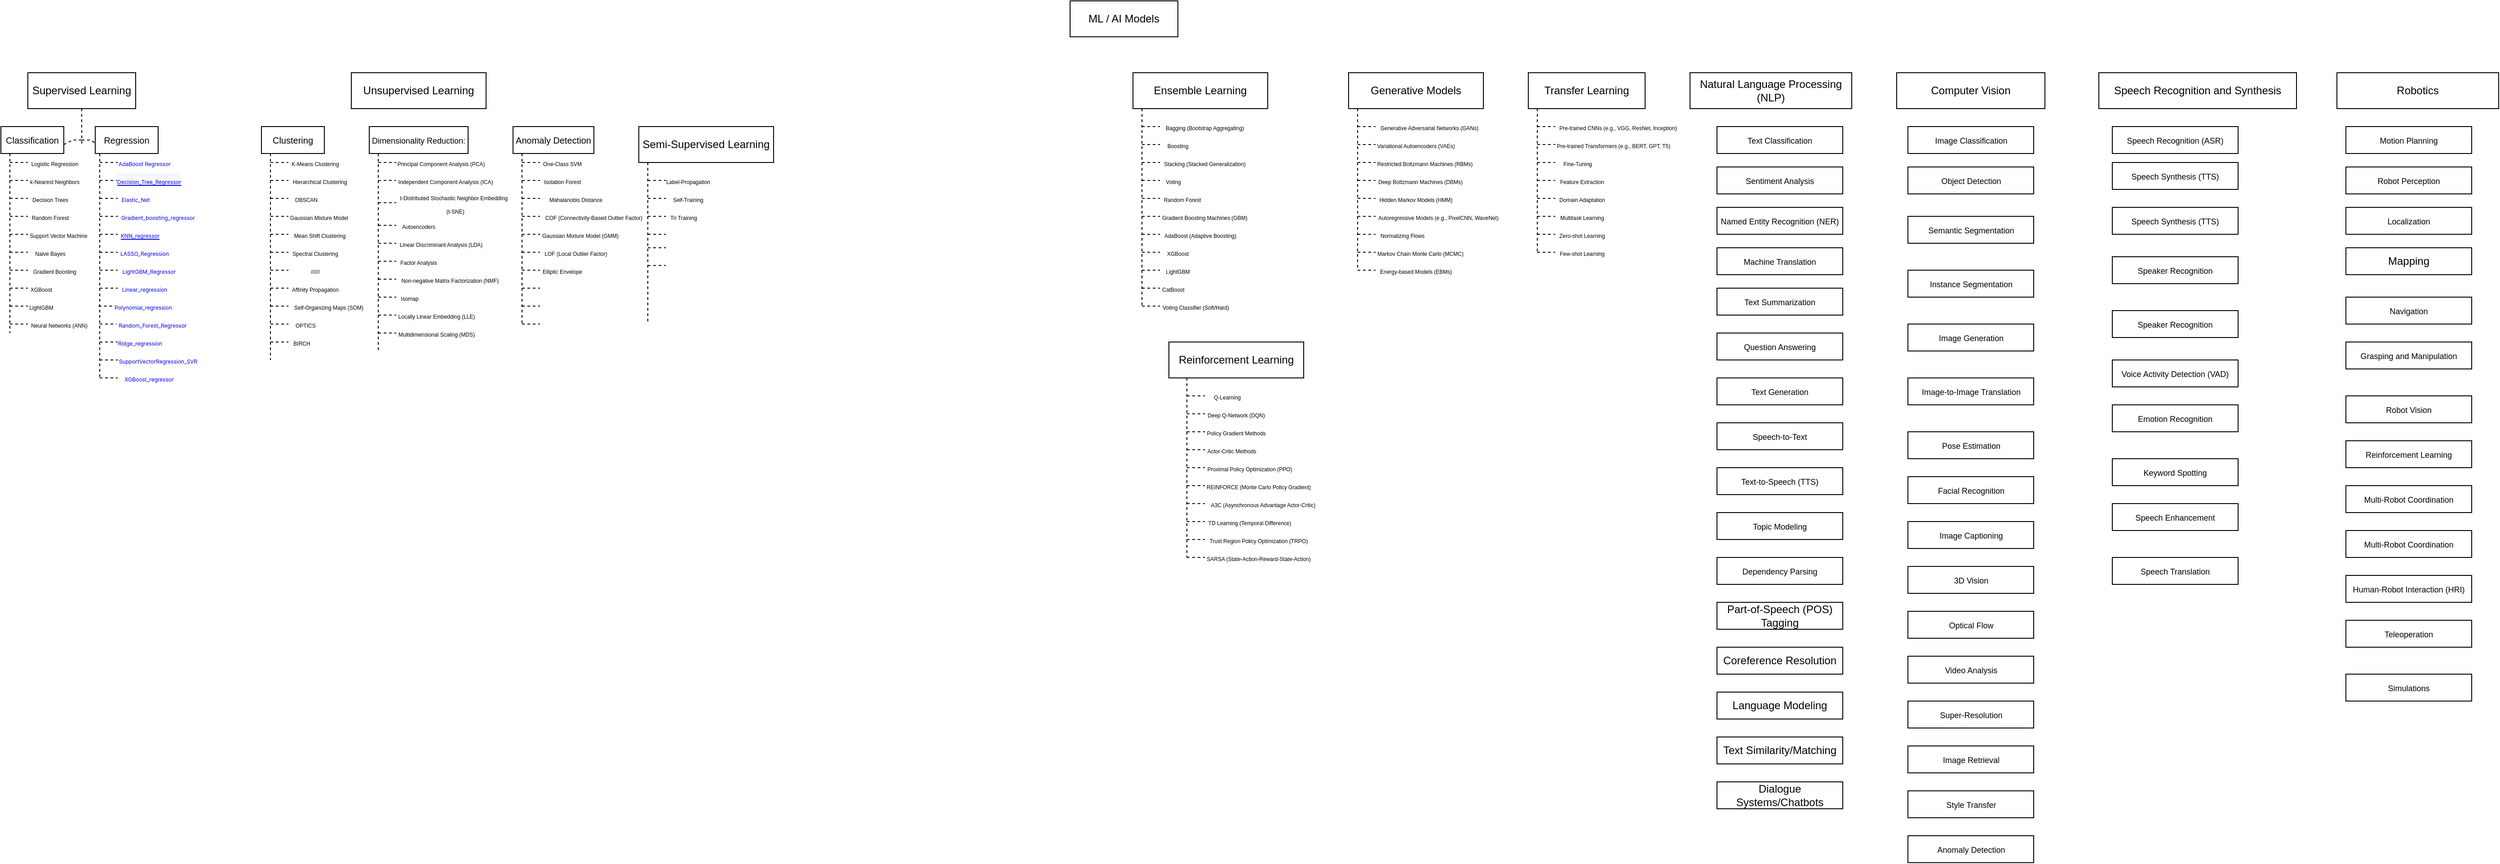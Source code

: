 <mxfile version="26.0.11">
  <diagram id="6a731a19-8d31-9384-78a2-239565b7b9f0" name="Page-1">
    <mxGraphModel dx="5309" dy="252" grid="1" gridSize="10" guides="1" tooltips="1" connect="1" arrows="1" fold="1" page="1" pageScale="1" pageWidth="4681" pageHeight="3300" background="none" math="0" shadow="0">
      <root>
        <mxCell id="0" />
        <mxCell id="1" parent="0" />
        <mxCell id="jr-n6Z9DIesCHv_oQTnh-1545" value="ML / AI Models" style="rounded=0;whiteSpace=wrap;html=1;" parent="1" vertex="1">
          <mxGeometry x="-200" y="20" width="120" height="40" as="geometry" />
        </mxCell>
        <mxCell id="jr-n6Z9DIesCHv_oQTnh-1546" value="Supervised Learning" style="rounded=0;whiteSpace=wrap;html=1;" parent="1" vertex="1">
          <mxGeometry x="-1360" y="100" width="120" height="40" as="geometry" />
        </mxCell>
        <mxCell id="jr-n6Z9DIesCHv_oQTnh-1548" value="Reinforcement Learning" style="rounded=0;whiteSpace=wrap;html=1;" parent="1" vertex="1">
          <mxGeometry x="-90" y="400" width="150" height="40" as="geometry" />
        </mxCell>
        <mxCell id="jr-n6Z9DIesCHv_oQTnh-1549" value="Unsupervised Learning" style="rounded=0;whiteSpace=wrap;html=1;" parent="1" vertex="1">
          <mxGeometry x="-1000" y="100" width="150" height="40" as="geometry" />
        </mxCell>
        <mxCell id="jr-n6Z9DIesCHv_oQTnh-1550" value="Generative Models" style="rounded=0;whiteSpace=wrap;html=1;" parent="1" vertex="1">
          <mxGeometry x="110" y="100" width="150" height="40" as="geometry" />
        </mxCell>
        <mxCell id="jr-n6Z9DIesCHv_oQTnh-1551" value="Transfer Learning" style="rounded=0;whiteSpace=wrap;html=1;" parent="1" vertex="1">
          <mxGeometry x="310" y="100" width="130" height="40" as="geometry" />
        </mxCell>
        <mxCell id="jr-n6Z9DIesCHv_oQTnh-1552" value="Semi-Supervised Learning" style="rounded=0;whiteSpace=wrap;html=1;" parent="1" vertex="1">
          <mxGeometry x="-680" y="160" width="150" height="40" as="geometry" />
        </mxCell>
        <mxCell id="jr-n6Z9DIesCHv_oQTnh-1553" value="Ensemble Learning" style="rounded=0;whiteSpace=wrap;html=1;" parent="1" vertex="1">
          <mxGeometry x="-130" y="100" width="150" height="40" as="geometry" />
        </mxCell>
        <mxCell id="jr-n6Z9DIesCHv_oQTnh-1554" value="Natural Language Processing (NLP)" style="rounded=0;whiteSpace=wrap;html=1;" parent="1" vertex="1">
          <mxGeometry x="490" y="100" width="180" height="40" as="geometry" />
        </mxCell>
        <mxCell id="jr-n6Z9DIesCHv_oQTnh-1555" value="Computer Vision" style="rounded=0;whiteSpace=wrap;html=1;" parent="1" vertex="1">
          <mxGeometry x="720" y="100" width="165" height="40" as="geometry" />
        </mxCell>
        <mxCell id="jr-n6Z9DIesCHv_oQTnh-1556" value="Speech Recognition and Synthesis" style="rounded=0;whiteSpace=wrap;html=1;" parent="1" vertex="1">
          <mxGeometry x="945" y="100" width="220" height="40" as="geometry" />
        </mxCell>
        <mxCell id="jr-n6Z9DIesCHv_oQTnh-1557" value="Robotics" style="rounded=0;whiteSpace=wrap;html=1;" parent="1" vertex="1">
          <mxGeometry x="1210" y="100" width="180" height="40" as="geometry" />
        </mxCell>
        <mxCell id="jr-n6Z9DIesCHv_oQTnh-1558" value="&lt;font style=&quot;font-size: 10px;&quot;&gt;Regression&lt;/font&gt;" style="rounded=0;whiteSpace=wrap;html=1;" parent="1" vertex="1">
          <mxGeometry x="-1285" y="160" width="70" height="30" as="geometry" />
        </mxCell>
        <mxCell id="jr-n6Z9DIesCHv_oQTnh-1559" value="&lt;font style=&quot;font-size: 10px;&quot;&gt;Classification&lt;/font&gt;" style="rounded=0;whiteSpace=wrap;html=1;" parent="1" vertex="1">
          <mxGeometry x="-1390" y="160" width="70" height="30" as="geometry" />
        </mxCell>
        <mxCell id="jr-n6Z9DIesCHv_oQTnh-1561" value="" style="endArrow=none;dashed=1;html=1;rounded=0;" parent="1" edge="1">
          <mxGeometry width="50" height="50" relative="1" as="geometry">
            <mxPoint x="-1300.09" y="140" as="sourcePoint" />
            <mxPoint x="-1300" y="180" as="targetPoint" />
          </mxGeometry>
        </mxCell>
        <mxCell id="jr-n6Z9DIesCHv_oQTnh-1562" value="" style="endArrow=none;dashed=1;html=1;rounded=0;entryX=0.023;entryY=0.659;entryDx=0;entryDy=0;entryPerimeter=0;" parent="1" target="jr-n6Z9DIesCHv_oQTnh-1558" edge="1">
          <mxGeometry width="50" height="50" relative="1" as="geometry">
            <mxPoint x="-1300" y="175" as="sourcePoint" />
            <mxPoint x="-1250" y="130" as="targetPoint" />
            <Array as="points">
              <mxPoint x="-1290" y="175" />
            </Array>
          </mxGeometry>
        </mxCell>
        <mxCell id="jr-n6Z9DIesCHv_oQTnh-1564" value="" style="endArrow=none;dashed=1;html=1;rounded=0;" parent="1" edge="1">
          <mxGeometry width="50" height="50" relative="1" as="geometry">
            <mxPoint x="-1280" y="190" as="sourcePoint" />
            <mxPoint x="-1280" y="440" as="targetPoint" />
          </mxGeometry>
        </mxCell>
        <mxCell id="jr-n6Z9DIesCHv_oQTnh-1565" value="" style="endArrow=none;dashed=1;html=1;rounded=0;" parent="1" edge="1">
          <mxGeometry width="50" height="50" relative="1" as="geometry">
            <mxPoint x="-1280" y="200" as="sourcePoint" />
            <mxPoint x="-1260" y="200" as="targetPoint" />
          </mxGeometry>
        </mxCell>
        <mxCell id="jr-n6Z9DIesCHv_oQTnh-1567" value="" style="endArrow=none;dashed=1;html=1;rounded=0;" parent="1" edge="1">
          <mxGeometry width="50" height="50" relative="1" as="geometry">
            <mxPoint x="-1280" y="220" as="sourcePoint" />
            <mxPoint x="-1260" y="220" as="targetPoint" />
          </mxGeometry>
        </mxCell>
        <mxCell id="jr-n6Z9DIesCHv_oQTnh-1568" value="&lt;a style=&quot;box-sizing: border-box; background-color: rgb(246, 248, 250); outline: none; outline-offset: -2px; box-shadow: none; font-family: -apple-system, BlinkMacSystemFont, &amp;quot;Segoe UI&amp;quot;, &amp;quot;Noto Sans&amp;quot;, Helvetica, Arial, sans-serif, &amp;quot;Apple Color Emoji&amp;quot;, &amp;quot;Segoe UI Emoji&amp;quot;; text-align: left; text-wrap-mode: nowrap;&quot; href=&quot;https://github.com/PetarS96/ML_Theory/tree/master/ML_Models/Supervised%20Learning/Regression%20models/Decision_Tree_Regressor&quot; class=&quot;Link--primary&quot; aria-label=&quot;Decision_Tree_Regressor, (Directory)&quot; title=&quot;Decision_Tree_Regressor&quot;&gt;&lt;font style=&quot;font-size: 6px;&quot;&gt;Decision_Tree_Regressor&lt;/font&gt;&lt;/a&gt;" style="text;html=1;align=center;verticalAlign=middle;whiteSpace=wrap;rounded=0;" parent="1" vertex="1">
          <mxGeometry x="-1260" y="210" width="70" height="20" as="geometry" />
        </mxCell>
        <mxCell id="jr-n6Z9DIesCHv_oQTnh-1569" value="" style="endArrow=none;dashed=1;html=1;rounded=0;" parent="1" edge="1">
          <mxGeometry width="50" height="50" relative="1" as="geometry">
            <mxPoint x="-1280" y="240" as="sourcePoint" />
            <mxPoint x="-1260" y="240" as="targetPoint" />
          </mxGeometry>
        </mxCell>
        <mxCell id="jr-n6Z9DIesCHv_oQTnh-1570" value="&lt;a style=&quot;box-sizing: border-box; background-color: rgb(255, 255, 255); text-decoration-line: none; font-family: -apple-system, BlinkMacSystemFont, &amp;quot;Segoe UI&amp;quot;, &amp;quot;Noto Sans&amp;quot;, Helvetica, Arial, sans-serif, &amp;quot;Apple Color Emoji&amp;quot;, &amp;quot;Segoe UI Emoji&amp;quot;; text-align: left; text-wrap-mode: nowrap;&quot; href=&quot;https://github.com/PetarS96/ML_Theory/tree/master/ML_Models/Supervised%20Learning/Regression%20models/Elastic_Net&quot; class=&quot;Link--primary&quot; aria-label=&quot;Elastic_Net, (Directory)&quot; title=&quot;Elastic_Net&quot;&gt;&lt;font style=&quot;font-size: 6px;&quot;&gt;Elastic_Net&lt;/font&gt;&lt;/a&gt;" style="text;html=1;align=center;verticalAlign=middle;whiteSpace=wrap;rounded=0;" parent="1" vertex="1">
          <mxGeometry x="-1260" y="230" width="40" height="20" as="geometry" />
        </mxCell>
        <mxCell id="jr-n6Z9DIesCHv_oQTnh-1572" value="" style="endArrow=none;dashed=1;html=1;rounded=0;" parent="1" edge="1">
          <mxGeometry width="50" height="50" relative="1" as="geometry">
            <mxPoint x="-1280" y="260" as="sourcePoint" />
            <mxPoint x="-1260" y="260" as="targetPoint" />
          </mxGeometry>
        </mxCell>
        <mxCell id="jr-n6Z9DIesCHv_oQTnh-1573" value="&lt;a style=&quot;box-sizing: border-box; background-color: rgb(255, 255, 255); text-decoration-line: none; font-family: -apple-system, BlinkMacSystemFont, &amp;quot;Segoe UI&amp;quot;, &amp;quot;Noto Sans&amp;quot;, Helvetica, Arial, sans-serif, &amp;quot;Apple Color Emoji&amp;quot;, &amp;quot;Segoe UI Emoji&amp;quot;; text-align: left; text-wrap-mode: nowrap;&quot; href=&quot;https://github.com/PetarS96/ML_Theory/tree/master/ML_Models/Supervised%20Learning/Regression%20models/Gradient_boosting_regressor&quot; class=&quot;Link--primary&quot; aria-label=&quot;Gradient_boosting_regressor, (Directory)&quot; title=&quot;Gradient_boosting_regressor&quot;&gt;&lt;font style=&quot;font-size: 6px;&quot;&gt;Gradient_boosting_regressor&lt;/font&gt;&lt;/a&gt;" style="text;html=1;align=center;verticalAlign=middle;whiteSpace=wrap;rounded=0;" parent="1" vertex="1">
          <mxGeometry x="-1260" y="250" width="90" height="20" as="geometry" />
        </mxCell>
        <mxCell id="jr-n6Z9DIesCHv_oQTnh-1575" value="" style="endArrow=none;dashed=1;html=1;rounded=0;" parent="1" edge="1">
          <mxGeometry width="50" height="50" relative="1" as="geometry">
            <mxPoint x="-1280" y="280" as="sourcePoint" />
            <mxPoint x="-1260" y="280" as="targetPoint" />
          </mxGeometry>
        </mxCell>
        <mxCell id="jr-n6Z9DIesCHv_oQTnh-1576" value="&lt;a style=&quot;box-sizing: border-box; font-family: -apple-system, BlinkMacSystemFont, &amp;quot;Segoe UI&amp;quot;, &amp;quot;Noto Sans&amp;quot;, Helvetica, Arial, sans-serif, &amp;quot;Apple Color Emoji&amp;quot;, &amp;quot;Segoe UI Emoji&amp;quot;; text-align: left; text-wrap-mode: nowrap;&quot; href=&quot;https://github.com/PetarS96/ML_Theory/tree/master/ML_Models/Supervised%20Learning/Regression%20models/KNN_regressor&quot; class=&quot;Link--primary&quot; aria-label=&quot;KNN_regressor, (Directory)&quot; title=&quot;KNN_regressor&quot;&gt;&lt;font style=&quot;font-size: 6px; background-color: light-dark(#ffffff, var(--ge-dark-color, #121212));&quot;&gt;KNN_regressor&lt;/font&gt;&lt;/a&gt;" style="text;html=1;align=center;verticalAlign=middle;whiteSpace=wrap;rounded=0;" parent="1" vertex="1">
          <mxGeometry x="-1260" y="270" width="50" height="20" as="geometry" />
        </mxCell>
        <mxCell id="jr-n6Z9DIesCHv_oQTnh-1577" value="" style="endArrow=none;dashed=1;html=1;rounded=0;" parent="1" edge="1">
          <mxGeometry width="50" height="50" relative="1" as="geometry">
            <mxPoint x="-1280" y="200" as="sourcePoint" />
            <mxPoint x="-1260" y="200" as="targetPoint" />
          </mxGeometry>
        </mxCell>
        <mxCell id="jr-n6Z9DIesCHv_oQTnh-1578" value="&lt;a style=&quot;box-sizing: border-box; background-color: rgb(255, 255, 255); text-decoration-line: none; font-family: -apple-system, BlinkMacSystemFont, &amp;quot;Segoe UI&amp;quot;, &amp;quot;Noto Sans&amp;quot;, Helvetica, Arial, sans-serif, &amp;quot;Apple Color Emoji&amp;quot;, &amp;quot;Segoe UI Emoji&amp;quot;; text-align: left; text-wrap-mode: nowrap;&quot; href=&quot;https://github.com/PetarS96/ML_Theory/tree/master/ML_Models/Supervised%20Learning/Regression%20models/AdaBoost%20Regressor&quot; class=&quot;Link--primary&quot; aria-label=&quot;AdaBoost Regressor, (Directory)&quot; title=&quot;AdaBoost Regressor&quot;&gt;&lt;font style=&quot;font-size: 6px;&quot;&gt;AdaBoost Regressor&lt;/font&gt;&lt;/a&gt;" style="text;html=1;align=center;verticalAlign=middle;whiteSpace=wrap;rounded=0;" parent="1" vertex="1">
          <mxGeometry x="-1260" y="190" width="60" height="20" as="geometry" />
        </mxCell>
        <mxCell id="jr-n6Z9DIesCHv_oQTnh-1580" value="" style="endArrow=none;dashed=1;html=1;rounded=0;" parent="1" edge="1">
          <mxGeometry width="50" height="50" relative="1" as="geometry">
            <mxPoint x="-1280" y="300" as="sourcePoint" />
            <mxPoint x="-1260" y="300" as="targetPoint" />
          </mxGeometry>
        </mxCell>
        <mxCell id="jr-n6Z9DIesCHv_oQTnh-1581" value="&lt;a style=&quot;box-sizing: border-box; background-color: rgb(255, 255, 255); text-decoration-line: none; font-family: -apple-system, BlinkMacSystemFont, &amp;quot;Segoe UI&amp;quot;, &amp;quot;Noto Sans&amp;quot;, Helvetica, Arial, sans-serif, &amp;quot;Apple Color Emoji&amp;quot;, &amp;quot;Segoe UI Emoji&amp;quot;; text-align: left; text-wrap-mode: nowrap;&quot; href=&quot;https://github.com/PetarS96/ML_Theory/tree/master/ML_Models/Supervised%20Learning/Regression%20models/LASSO_Regression&quot; class=&quot;Link--primary&quot; aria-label=&quot;LASSO_Regression, (Directory)&quot; title=&quot;LASSO_Regression&quot;&gt;&lt;font style=&quot;font-size: 6px;&quot;&gt;LASSO_Regression&lt;/font&gt;&lt;/a&gt;" style="text;html=1;align=center;verticalAlign=middle;whiteSpace=wrap;rounded=0;" parent="1" vertex="1">
          <mxGeometry x="-1260" y="290" width="60" height="20" as="geometry" />
        </mxCell>
        <mxCell id="jr-n6Z9DIesCHv_oQTnh-1582" value="" style="endArrow=none;dashed=1;html=1;rounded=0;" parent="1" edge="1">
          <mxGeometry width="50" height="50" relative="1" as="geometry">
            <mxPoint x="-1280" y="320" as="sourcePoint" />
            <mxPoint x="-1260" y="320" as="targetPoint" />
          </mxGeometry>
        </mxCell>
        <mxCell id="jr-n6Z9DIesCHv_oQTnh-1583" value="&lt;a style=&quot;box-sizing: border-box; background-color: rgb(255, 255, 255); text-decoration-line: none; font-family: -apple-system, BlinkMacSystemFont, &amp;quot;Segoe UI&amp;quot;, &amp;quot;Noto Sans&amp;quot;, Helvetica, Arial, sans-serif, &amp;quot;Apple Color Emoji&amp;quot;, &amp;quot;Segoe UI Emoji&amp;quot;; text-align: left; text-wrap-mode: nowrap;&quot; href=&quot;https://github.com/PetarS96/ML_Theory/tree/master/ML_Models/Supervised%20Learning/Regression%20models/LightGBM_Regressor&quot; class=&quot;Link--primary&quot; aria-label=&quot;LightGBM_Regressor, (Directory)&quot; title=&quot;LightGBM_Regressor&quot;&gt;&lt;font style=&quot;font-size: 6px;&quot;&gt;LightGBM_Regressor&lt;/font&gt;&lt;/a&gt;" style="text;html=1;align=center;verticalAlign=middle;whiteSpace=wrap;rounded=0;" parent="1" vertex="1">
          <mxGeometry x="-1260" y="310" width="70" height="20" as="geometry" />
        </mxCell>
        <mxCell id="jr-n6Z9DIesCHv_oQTnh-1584" value="" style="endArrow=none;dashed=1;html=1;rounded=0;" parent="1" edge="1">
          <mxGeometry width="50" height="50" relative="1" as="geometry">
            <mxPoint x="-1280" y="340" as="sourcePoint" />
            <mxPoint x="-1260" y="340" as="targetPoint" />
          </mxGeometry>
        </mxCell>
        <mxCell id="jr-n6Z9DIesCHv_oQTnh-1585" value="&lt;a style=&quot;box-sizing: border-box; background-color: rgb(255, 255, 255); text-decoration-line: none; font-family: -apple-system, BlinkMacSystemFont, &amp;quot;Segoe UI&amp;quot;, &amp;quot;Noto Sans&amp;quot;, Helvetica, Arial, sans-serif, &amp;quot;Apple Color Emoji&amp;quot;, &amp;quot;Segoe UI Emoji&amp;quot;; text-align: left; text-wrap-mode: nowrap;&quot; href=&quot;https://github.com/PetarS96/ML_Theory/tree/master/ML_Models/Supervised%20Learning/Regression%20models/Linear_regression&quot; class=&quot;Link--primary&quot; aria-label=&quot;Linear_regression, (Directory)&quot; title=&quot;Linear_regression&quot;&gt;&lt;font style=&quot;font-size: 6px;&quot;&gt;Linear_regression&lt;/font&gt;&lt;/a&gt;" style="text;html=1;align=center;verticalAlign=middle;whiteSpace=wrap;rounded=0;" parent="1" vertex="1">
          <mxGeometry x="-1260" y="330" width="60" height="20" as="geometry" />
        </mxCell>
        <mxCell id="jr-n6Z9DIesCHv_oQTnh-1586" value="" style="endArrow=none;dashed=1;html=1;rounded=0;" parent="1" edge="1">
          <mxGeometry width="50" height="50" relative="1" as="geometry">
            <mxPoint x="-1281.25" y="360" as="sourcePoint" />
            <mxPoint x="-1261.25" y="360" as="targetPoint" />
          </mxGeometry>
        </mxCell>
        <mxCell id="jr-n6Z9DIesCHv_oQTnh-1587" value="&lt;a style=&quot;box-sizing: border-box; background-color: rgb(255, 255, 255); text-decoration-line: none; font-family: -apple-system, BlinkMacSystemFont, &amp;quot;Segoe UI&amp;quot;, &amp;quot;Noto Sans&amp;quot;, Helvetica, Arial, sans-serif, &amp;quot;Apple Color Emoji&amp;quot;, &amp;quot;Segoe UI Emoji&amp;quot;; text-align: left; text-wrap-mode: nowrap;&quot; href=&quot;https://github.com/PetarS96/ML_Theory/tree/master/ML_Models/Supervised%20Learning/Regression%20models/Polynomial_regression&quot; class=&quot;Link--primary&quot; aria-label=&quot;Polynomial_regression, (Directory)&quot; title=&quot;Polynomial_regression&quot;&gt;&lt;font style=&quot;font-size: 6px;&quot;&gt;Polynomial_regression&lt;/font&gt;&lt;/a&gt;" style="text;html=1;align=center;verticalAlign=middle;whiteSpace=wrap;rounded=0;" parent="1" vertex="1">
          <mxGeometry x="-1263.75" y="350" width="65" height="20" as="geometry" />
        </mxCell>
        <mxCell id="jr-n6Z9DIesCHv_oQTnh-1588" value="" style="endArrow=none;dashed=1;html=1;rounded=0;" parent="1" edge="1">
          <mxGeometry width="50" height="50" relative="1" as="geometry">
            <mxPoint x="-1280" y="380" as="sourcePoint" />
            <mxPoint x="-1261.25" y="380" as="targetPoint" />
          </mxGeometry>
        </mxCell>
        <mxCell id="jr-n6Z9DIesCHv_oQTnh-1589" value="&lt;a style=&quot;box-sizing: border-box; background-color: rgb(255, 255, 255); text-decoration-line: none; font-family: -apple-system, BlinkMacSystemFont, &amp;quot;Segoe UI&amp;quot;, &amp;quot;Noto Sans&amp;quot;, Helvetica, Arial, sans-serif, &amp;quot;Apple Color Emoji&amp;quot;, &amp;quot;Segoe UI Emoji&amp;quot;; text-align: left; text-wrap-mode: nowrap;&quot; href=&quot;https://github.com/PetarS96/ML_Theory/tree/master/ML_Models/Supervised%20Learning/Regression%20models/Random_Forest_Regressor&quot; class=&quot;Link--primary&quot; aria-label=&quot;Random_Forest_Regressor, (Directory)&quot; title=&quot;Random_Forest_Regressor&quot;&gt;&lt;font style=&quot;font-size: 6px;&quot;&gt;Random_Forest_Regressor&lt;/font&gt;&lt;/a&gt;" style="text;html=1;align=center;verticalAlign=middle;whiteSpace=wrap;rounded=0;" parent="1" vertex="1">
          <mxGeometry x="-1261.25" y="370" width="80" height="20" as="geometry" />
        </mxCell>
        <mxCell id="jr-n6Z9DIesCHv_oQTnh-1590" value="" style="endArrow=none;dashed=1;html=1;rounded=0;" parent="1" edge="1">
          <mxGeometry width="50" height="50" relative="1" as="geometry">
            <mxPoint x="-1280" y="400" as="sourcePoint" />
            <mxPoint x="-1260" y="400" as="targetPoint" />
          </mxGeometry>
        </mxCell>
        <mxCell id="jr-n6Z9DIesCHv_oQTnh-1591" value="&lt;a style=&quot;box-sizing: border-box; background-color: rgb(255, 255, 255); text-decoration-line: none; font-family: -apple-system, BlinkMacSystemFont, &amp;quot;Segoe UI&amp;quot;, &amp;quot;Noto Sans&amp;quot;, Helvetica, Arial, sans-serif, &amp;quot;Apple Color Emoji&amp;quot;, &amp;quot;Segoe UI Emoji&amp;quot;; text-align: left; text-wrap-mode: nowrap;&quot; href=&quot;https://github.com/PetarS96/ML_Theory/tree/master/ML_Models/Supervised%20Learning/Regression%20models/Ridge_regression&quot; class=&quot;Link--primary&quot; aria-label=&quot;Ridge_regression, (Directory)&quot; title=&quot;Ridge_regression&quot;&gt;&lt;font style=&quot;font-size: 6px;&quot;&gt;Ridge_regression&lt;/font&gt;&lt;/a&gt;" style="text;html=1;align=center;verticalAlign=middle;whiteSpace=wrap;rounded=0;" parent="1" vertex="1">
          <mxGeometry x="-1260" y="390" width="50" height="20" as="geometry" />
        </mxCell>
        <mxCell id="jr-n6Z9DIesCHv_oQTnh-1592" value="" style="endArrow=none;dashed=1;html=1;rounded=0;" parent="1" edge="1">
          <mxGeometry width="50" height="50" relative="1" as="geometry">
            <mxPoint x="-1280" y="420" as="sourcePoint" />
            <mxPoint x="-1260" y="420" as="targetPoint" />
          </mxGeometry>
        </mxCell>
        <mxCell id="jr-n6Z9DIesCHv_oQTnh-1593" value="&lt;a style=&quot;box-sizing: border-box; background-color: rgb(255, 255, 255); text-decoration-line: none; font-family: -apple-system, BlinkMacSystemFont, &amp;quot;Segoe UI&amp;quot;, &amp;quot;Noto Sans&amp;quot;, Helvetica, Arial, sans-serif, &amp;quot;Apple Color Emoji&amp;quot;, &amp;quot;Segoe UI Emoji&amp;quot;; text-align: left; text-wrap-mode: nowrap;&quot; href=&quot;https://github.com/PetarS96/ML_Theory/tree/master/ML_Models/Supervised%20Learning/Regression%20models/SupportVectorRegression_SVR&quot; class=&quot;Link--primary&quot; aria-label=&quot;SupportVectorRegression_SVR, (Directory)&quot; title=&quot;SupportVectorRegression_SVR&quot;&gt;&lt;font style=&quot;font-size: 6px;&quot;&gt;SupportVectorRegression_SVR&lt;/font&gt;&lt;/a&gt;" style="text;html=1;align=center;verticalAlign=middle;whiteSpace=wrap;rounded=0;" parent="1" vertex="1">
          <mxGeometry x="-1260" y="410" width="90" height="20" as="geometry" />
        </mxCell>
        <mxCell id="jr-n6Z9DIesCHv_oQTnh-1594" value="" style="endArrow=none;dashed=1;html=1;rounded=0;" parent="1" edge="1">
          <mxGeometry width="50" height="50" relative="1" as="geometry">
            <mxPoint x="-1280" y="440" as="sourcePoint" />
            <mxPoint x="-1260" y="440" as="targetPoint" />
          </mxGeometry>
        </mxCell>
        <mxCell id="jr-n6Z9DIesCHv_oQTnh-1595" value="&lt;a style=&quot;box-sizing: border-box; background-color: rgb(255, 255, 255); text-decoration-line: none; font-family: -apple-system, BlinkMacSystemFont, &amp;quot;Segoe UI&amp;quot;, &amp;quot;Noto Sans&amp;quot;, Helvetica, Arial, sans-serif, &amp;quot;Apple Color Emoji&amp;quot;, &amp;quot;Segoe UI Emoji&amp;quot;; text-align: left; text-wrap-mode: nowrap;&quot; href=&quot;https://github.com/PetarS96/ML_Theory/tree/master/ML_Models/Supervised%20Learning/Regression%20models/XGBoost_regressor&quot; class=&quot;Link--primary&quot; aria-label=&quot;XGBoost_regressor, (Directory)&quot; title=&quot;XGBoost_regressor&quot;&gt;&lt;font style=&quot;font-size: 6px;&quot;&gt;XGBoost_regressor&lt;/font&gt;&lt;/a&gt;" style="text;html=1;align=center;verticalAlign=middle;whiteSpace=wrap;rounded=0;" parent="1" vertex="1">
          <mxGeometry x="-1260" y="430" width="70" height="20" as="geometry" />
        </mxCell>
        <mxCell id="jr-n6Z9DIesCHv_oQTnh-1597" value="" style="endArrow=none;dashed=1;html=1;rounded=0;" parent="1" edge="1">
          <mxGeometry width="50" height="50" relative="1" as="geometry">
            <mxPoint x="-1320" y="180" as="sourcePoint" />
            <mxPoint x="-1300" y="174.81" as="targetPoint" />
            <Array as="points">
              <mxPoint x="-1320" y="180" />
              <mxPoint x="-1310" y="175" />
            </Array>
          </mxGeometry>
        </mxCell>
        <mxCell id="jr-n6Z9DIesCHv_oQTnh-1599" value="" style="endArrow=none;dashed=1;html=1;rounded=0;" parent="1" edge="1">
          <mxGeometry width="50" height="50" relative="1" as="geometry">
            <mxPoint x="-1380" y="190" as="sourcePoint" />
            <mxPoint x="-1380" y="390" as="targetPoint" />
          </mxGeometry>
        </mxCell>
        <mxCell id="jr-n6Z9DIesCHv_oQTnh-1600" value="" style="endArrow=none;dashed=1;html=1;rounded=0;" parent="1" edge="1">
          <mxGeometry width="50" height="50" relative="1" as="geometry">
            <mxPoint x="-1380" y="199.94" as="sourcePoint" />
            <mxPoint x="-1360" y="199.94" as="targetPoint" />
          </mxGeometry>
        </mxCell>
        <mxCell id="jr-n6Z9DIesCHv_oQTnh-1601" value="&lt;font style=&quot;font-size: 6px;&quot;&gt;Logistic Regression&lt;/font&gt;" style="text;html=1;align=center;verticalAlign=middle;whiteSpace=wrap;rounded=0;" parent="1" vertex="1">
          <mxGeometry x="-1360" y="190" width="60" height="20" as="geometry" />
        </mxCell>
        <mxCell id="jr-n6Z9DIesCHv_oQTnh-1602" value="" style="endArrow=none;dashed=1;html=1;rounded=0;" parent="1" edge="1">
          <mxGeometry width="50" height="50" relative="1" as="geometry">
            <mxPoint x="-1380" y="219.94" as="sourcePoint" />
            <mxPoint x="-1360" y="219.94" as="targetPoint" />
          </mxGeometry>
        </mxCell>
        <mxCell id="jr-n6Z9DIesCHv_oQTnh-1603" value="&lt;font style=&quot;font-size: 6px;&quot;&gt;k-Nearest Neighbors&lt;/font&gt;" style="text;html=1;align=center;verticalAlign=middle;whiteSpace=wrap;rounded=0;" parent="1" vertex="1">
          <mxGeometry x="-1360" y="210" width="60" height="20" as="geometry" />
        </mxCell>
        <mxCell id="jr-n6Z9DIesCHv_oQTnh-1604" value="" style="endArrow=none;dashed=1;html=1;rounded=0;" parent="1" edge="1">
          <mxGeometry width="50" height="50" relative="1" as="geometry">
            <mxPoint x="-1380" y="239.94" as="sourcePoint" />
            <mxPoint x="-1360" y="239.94" as="targetPoint" />
          </mxGeometry>
        </mxCell>
        <mxCell id="jr-n6Z9DIesCHv_oQTnh-1605" value="&lt;font style=&quot;font-size: 6px;&quot;&gt;Decision Trees&lt;/font&gt;" style="text;html=1;align=center;verticalAlign=middle;whiteSpace=wrap;rounded=0;" parent="1" vertex="1">
          <mxGeometry x="-1360" y="230" width="50" height="20" as="geometry" />
        </mxCell>
        <mxCell id="jr-n6Z9DIesCHv_oQTnh-1606" value="" style="endArrow=none;dashed=1;html=1;rounded=0;" parent="1" edge="1">
          <mxGeometry width="50" height="50" relative="1" as="geometry">
            <mxPoint x="-1380" y="259.94" as="sourcePoint" />
            <mxPoint x="-1360" y="259.94" as="targetPoint" />
          </mxGeometry>
        </mxCell>
        <mxCell id="jr-n6Z9DIesCHv_oQTnh-1607" value="&lt;font style=&quot;font-size: 6px;&quot;&gt;Random Forest&lt;/font&gt;" style="text;html=1;align=center;verticalAlign=middle;whiteSpace=wrap;rounded=0;" parent="1" vertex="1">
          <mxGeometry x="-1360" y="250" width="50" height="20" as="geometry" />
        </mxCell>
        <mxCell id="jr-n6Z9DIesCHv_oQTnh-1608" value="" style="endArrow=none;dashed=1;html=1;rounded=0;" parent="1" edge="1">
          <mxGeometry width="50" height="50" relative="1" as="geometry">
            <mxPoint x="-1380" y="279.94" as="sourcePoint" />
            <mxPoint x="-1360" y="279.94" as="targetPoint" />
          </mxGeometry>
        </mxCell>
        <mxCell id="jr-n6Z9DIesCHv_oQTnh-1609" value="&lt;font style=&quot;font-size: 6px;&quot;&gt;Support Vector Machine&amp;nbsp;&lt;/font&gt;" style="text;html=1;align=center;verticalAlign=middle;whiteSpace=wrap;rounded=0;" parent="1" vertex="1">
          <mxGeometry x="-1360" y="270" width="70" height="20" as="geometry" />
        </mxCell>
        <mxCell id="jr-n6Z9DIesCHv_oQTnh-1610" value="" style="endArrow=none;dashed=1;html=1;rounded=0;" parent="1" edge="1">
          <mxGeometry width="50" height="50" relative="1" as="geometry">
            <mxPoint x="-1380" y="299.94" as="sourcePoint" />
            <mxPoint x="-1360" y="299.94" as="targetPoint" />
          </mxGeometry>
        </mxCell>
        <mxCell id="jr-n6Z9DIesCHv_oQTnh-1611" value="&lt;font style=&quot;font-size: 6px;&quot;&gt;Naive Bayes&lt;/font&gt;" style="text;html=1;align=center;verticalAlign=middle;whiteSpace=wrap;rounded=0;" parent="1" vertex="1">
          <mxGeometry x="-1360" y="290" width="50" height="20" as="geometry" />
        </mxCell>
        <mxCell id="jr-n6Z9DIesCHv_oQTnh-1612" value="" style="endArrow=none;dashed=1;html=1;rounded=0;" parent="1" edge="1">
          <mxGeometry width="50" height="50" relative="1" as="geometry">
            <mxPoint x="-1380" y="319.94" as="sourcePoint" />
            <mxPoint x="-1360" y="319.94" as="targetPoint" />
          </mxGeometry>
        </mxCell>
        <mxCell id="jr-n6Z9DIesCHv_oQTnh-1613" value="&lt;font style=&quot;font-size: 6px;&quot;&gt;Gradient Boosting&lt;/font&gt;" style="text;html=1;align=center;verticalAlign=middle;whiteSpace=wrap;rounded=0;" parent="1" vertex="1">
          <mxGeometry x="-1360" y="310" width="60" height="20" as="geometry" />
        </mxCell>
        <mxCell id="jr-n6Z9DIesCHv_oQTnh-1614" value="" style="endArrow=none;dashed=1;html=1;rounded=0;" parent="1" edge="1">
          <mxGeometry width="50" height="50" relative="1" as="geometry">
            <mxPoint x="-1380" y="339.94" as="sourcePoint" />
            <mxPoint x="-1360" y="339.94" as="targetPoint" />
          </mxGeometry>
        </mxCell>
        <mxCell id="jr-n6Z9DIesCHv_oQTnh-1615" value="&lt;font style=&quot;font-size: 6px;&quot;&gt;XGBoost&lt;/font&gt;" style="text;html=1;align=center;verticalAlign=middle;whiteSpace=wrap;rounded=0;" parent="1" vertex="1">
          <mxGeometry x="-1360" y="330" width="30" height="20" as="geometry" />
        </mxCell>
        <mxCell id="jr-n6Z9DIesCHv_oQTnh-1616" value="" style="endArrow=none;dashed=1;html=1;rounded=0;" parent="1" edge="1">
          <mxGeometry width="50" height="50" relative="1" as="geometry">
            <mxPoint x="-1380" y="359.94" as="sourcePoint" />
            <mxPoint x="-1360" y="359.94" as="targetPoint" />
          </mxGeometry>
        </mxCell>
        <mxCell id="jr-n6Z9DIesCHv_oQTnh-1617" value="&lt;font style=&quot;font-size: 6px;&quot;&gt;LightGBM&lt;/font&gt;" style="text;html=1;align=center;verticalAlign=middle;whiteSpace=wrap;rounded=0;" parent="1" vertex="1">
          <mxGeometry x="-1360" y="350" width="30" height="20" as="geometry" />
        </mxCell>
        <mxCell id="jr-n6Z9DIesCHv_oQTnh-1619" value="" style="endArrow=none;dashed=1;html=1;rounded=0;" parent="1" edge="1">
          <mxGeometry width="50" height="50" relative="1" as="geometry">
            <mxPoint x="-1380" y="379.94" as="sourcePoint" />
            <mxPoint x="-1360" y="379.94" as="targetPoint" />
          </mxGeometry>
        </mxCell>
        <mxCell id="jr-n6Z9DIesCHv_oQTnh-1620" value="&lt;font style=&quot;font-size: 6px;&quot;&gt;Neural Networks (ANN)&lt;/font&gt;" style="text;html=1;align=center;verticalAlign=middle;whiteSpace=wrap;rounded=0;" parent="1" vertex="1">
          <mxGeometry x="-1360" y="370" width="70" height="20" as="geometry" />
        </mxCell>
        <mxCell id="jr-n6Z9DIesCHv_oQTnh-1622" value="&lt;font style=&quot;font-size: 10px;&quot;&gt;Clustering&lt;/font&gt;" style="rounded=0;whiteSpace=wrap;html=1;" parent="1" vertex="1">
          <mxGeometry x="-1100" y="160" width="70" height="30" as="geometry" />
        </mxCell>
        <mxCell id="jr-n6Z9DIesCHv_oQTnh-1623" value="&lt;font style=&quot;font-size: 9px;&quot;&gt;Dimensionality Reduction:&lt;/font&gt;" style="rounded=0;whiteSpace=wrap;html=1;" parent="1" vertex="1">
          <mxGeometry x="-980" y="160" width="110" height="30" as="geometry" />
        </mxCell>
        <mxCell id="jr-n6Z9DIesCHv_oQTnh-1625" style="edgeStyle=orthogonalEdgeStyle;rounded=0;orthogonalLoop=1;jettySize=auto;html=1;exitX=0.5;exitY=1;exitDx=0;exitDy=0;" parent="1" source="jr-n6Z9DIesCHv_oQTnh-1548" target="jr-n6Z9DIesCHv_oQTnh-1548" edge="1">
          <mxGeometry relative="1" as="geometry" />
        </mxCell>
        <mxCell id="jr-n6Z9DIesCHv_oQTnh-1626" value="&lt;font style=&quot;font-size: 10px;&quot;&gt;Anomaly Detection&lt;/font&gt;" style="rounded=0;whiteSpace=wrap;html=1;" parent="1" vertex="1">
          <mxGeometry x="-820" y="160" width="90" height="30" as="geometry" />
        </mxCell>
        <mxCell id="jr-n6Z9DIesCHv_oQTnh-1628" value="" style="endArrow=none;dashed=1;html=1;rounded=0;" parent="1" edge="1">
          <mxGeometry width="50" height="50" relative="1" as="geometry">
            <mxPoint x="-1090" y="190" as="sourcePoint" />
            <mxPoint x="-1090" y="420" as="targetPoint" />
          </mxGeometry>
        </mxCell>
        <mxCell id="jr-n6Z9DIesCHv_oQTnh-1629" value="" style="endArrow=none;dashed=1;html=1;rounded=0;" parent="1" edge="1">
          <mxGeometry width="50" height="50" relative="1" as="geometry">
            <mxPoint x="-1090" y="199.94" as="sourcePoint" />
            <mxPoint x="-1070" y="199.94" as="targetPoint" />
          </mxGeometry>
        </mxCell>
        <mxCell id="jr-n6Z9DIesCHv_oQTnh-1630" value="&lt;font style=&quot;font-size: 6px;&quot;&gt;K-Means Clustering&lt;/font&gt;" style="text;html=1;align=center;verticalAlign=middle;whiteSpace=wrap;rounded=0;" parent="1" vertex="1">
          <mxGeometry x="-1070" y="190" width="60" height="20" as="geometry" />
        </mxCell>
        <mxCell id="jr-n6Z9DIesCHv_oQTnh-1631" value="" style="endArrow=none;dashed=1;html=1;rounded=0;" parent="1" edge="1">
          <mxGeometry width="50" height="50" relative="1" as="geometry">
            <mxPoint x="-1090" y="219.94" as="sourcePoint" />
            <mxPoint x="-1070" y="219.94" as="targetPoint" />
          </mxGeometry>
        </mxCell>
        <mxCell id="jr-n6Z9DIesCHv_oQTnh-1632" value="&lt;font style=&quot;font-size: 6px;&quot;&gt;Hierarchical Clustering&lt;/font&gt;" style="text;html=1;align=center;verticalAlign=middle;whiteSpace=wrap;rounded=0;" parent="1" vertex="1">
          <mxGeometry x="-1070" y="210" width="70" height="20" as="geometry" />
        </mxCell>
        <mxCell id="jr-n6Z9DIesCHv_oQTnh-1633" value="" style="endArrow=none;dashed=1;html=1;rounded=0;" parent="1" edge="1">
          <mxGeometry width="50" height="50" relative="1" as="geometry">
            <mxPoint x="-1090" y="239.94" as="sourcePoint" />
            <mxPoint x="-1070" y="239.94" as="targetPoint" />
          </mxGeometry>
        </mxCell>
        <mxCell id="jr-n6Z9DIesCHv_oQTnh-1634" value="&lt;font style=&quot;font-size: 6px;&quot;&gt;DBSCAN &lt;/font&gt;" style="text;html=1;align=center;verticalAlign=middle;whiteSpace=wrap;rounded=0;" parent="1" vertex="1">
          <mxGeometry x="-1070" y="230" width="40" height="20" as="geometry" />
        </mxCell>
        <mxCell id="jr-n6Z9DIesCHv_oQTnh-1635" value="" style="endArrow=none;dashed=1;html=1;rounded=0;" parent="1" edge="1">
          <mxGeometry width="50" height="50" relative="1" as="geometry">
            <mxPoint x="-1090" y="259.94" as="sourcePoint" />
            <mxPoint x="-1070" y="259.94" as="targetPoint" />
          </mxGeometry>
        </mxCell>
        <mxCell id="jr-n6Z9DIesCHv_oQTnh-1636" value="&lt;font style=&quot;font-size: 6px;&quot;&gt;Gaussian Mixture Model&amp;nbsp;&lt;/font&gt;" style="text;html=1;align=center;verticalAlign=middle;whiteSpace=wrap;rounded=0;" parent="1" vertex="1">
          <mxGeometry x="-1070" y="250" width="70" height="20" as="geometry" />
        </mxCell>
        <mxCell id="jr-n6Z9DIesCHv_oQTnh-1637" value="" style="endArrow=none;dashed=1;html=1;rounded=0;" parent="1" edge="1">
          <mxGeometry width="50" height="50" relative="1" as="geometry">
            <mxPoint x="-1090" y="279.94" as="sourcePoint" />
            <mxPoint x="-1070" y="279.94" as="targetPoint" />
          </mxGeometry>
        </mxCell>
        <mxCell id="jr-n6Z9DIesCHv_oQTnh-1638" value="&lt;font style=&quot;font-size: 6px;&quot;&gt;Mean Shift Clustering&lt;/font&gt;" style="text;html=1;align=center;verticalAlign=middle;whiteSpace=wrap;rounded=0;" parent="1" vertex="1">
          <mxGeometry x="-1070" y="270" width="70" height="20" as="geometry" />
        </mxCell>
        <mxCell id="jr-n6Z9DIesCHv_oQTnh-1639" value="" style="endArrow=none;dashed=1;html=1;rounded=0;" parent="1" edge="1">
          <mxGeometry width="50" height="50" relative="1" as="geometry">
            <mxPoint x="-1090" y="299.94" as="sourcePoint" />
            <mxPoint x="-1070" y="299.94" as="targetPoint" />
          </mxGeometry>
        </mxCell>
        <mxCell id="jr-n6Z9DIesCHv_oQTnh-1640" value="&lt;font style=&quot;font-size: 6px;&quot;&gt;Spectral Clustering&lt;/font&gt;" style="text;html=1;align=center;verticalAlign=middle;whiteSpace=wrap;rounded=0;" parent="1" vertex="1">
          <mxGeometry x="-1070" y="290" width="60" height="20" as="geometry" />
        </mxCell>
        <mxCell id="jr-n6Z9DIesCHv_oQTnh-1641" value="" style="endArrow=none;dashed=1;html=1;rounded=0;" parent="1" edge="1">
          <mxGeometry width="50" height="50" relative="1" as="geometry">
            <mxPoint x="-1090" y="319.94" as="sourcePoint" />
            <mxPoint x="-1070" y="319.94" as="targetPoint" />
          </mxGeometry>
        </mxCell>
        <mxCell id="jr-n6Z9DIesCHv_oQTnh-1642" value="&lt;font style=&quot;font-size: 6px;&quot;&gt;//////&lt;/font&gt;" style="text;html=1;align=center;verticalAlign=middle;whiteSpace=wrap;rounded=0;" parent="1" vertex="1">
          <mxGeometry x="-1070" y="310" width="60" height="20" as="geometry" />
        </mxCell>
        <mxCell id="jr-n6Z9DIesCHv_oQTnh-1643" value="" style="endArrow=none;dashed=1;html=1;rounded=0;" parent="1" edge="1">
          <mxGeometry width="50" height="50" relative="1" as="geometry">
            <mxPoint x="-1090" y="339.94" as="sourcePoint" />
            <mxPoint x="-1070" y="339.94" as="targetPoint" />
          </mxGeometry>
        </mxCell>
        <mxCell id="jr-n6Z9DIesCHv_oQTnh-1644" value="&lt;font style=&quot;font-size: 6px;&quot;&gt;Affinity Propagation&lt;/font&gt;" style="text;html=1;align=center;verticalAlign=middle;whiteSpace=wrap;rounded=0;" parent="1" vertex="1">
          <mxGeometry x="-1070" y="330" width="60" height="20" as="geometry" />
        </mxCell>
        <mxCell id="jr-n6Z9DIesCHv_oQTnh-1645" value="" style="endArrow=none;dashed=1;html=1;rounded=0;" parent="1" edge="1">
          <mxGeometry width="50" height="50" relative="1" as="geometry">
            <mxPoint x="-1090" y="359.94" as="sourcePoint" />
            <mxPoint x="-1070" y="359.94" as="targetPoint" />
          </mxGeometry>
        </mxCell>
        <mxCell id="jr-n6Z9DIesCHv_oQTnh-1646" value="&lt;font style=&quot;font-size: 6px;&quot;&gt;Self-Organizing Maps (SOM)&lt;/font&gt;" style="text;html=1;align=center;verticalAlign=middle;whiteSpace=wrap;rounded=0;" parent="1" vertex="1">
          <mxGeometry x="-1070" y="350" width="90" height="20" as="geometry" />
        </mxCell>
        <mxCell id="jr-n6Z9DIesCHv_oQTnh-1647" value="" style="endArrow=none;dashed=1;html=1;rounded=0;" parent="1" edge="1">
          <mxGeometry width="50" height="50" relative="1" as="geometry">
            <mxPoint x="-1090" y="379.94" as="sourcePoint" />
            <mxPoint x="-1070" y="379.94" as="targetPoint" />
          </mxGeometry>
        </mxCell>
        <mxCell id="jr-n6Z9DIesCHv_oQTnh-1648" value="&lt;font style=&quot;font-size: 6px;&quot;&gt;OPTICS&amp;nbsp;&lt;/font&gt;" style="text;html=1;align=center;verticalAlign=middle;whiteSpace=wrap;rounded=0;" parent="1" vertex="1">
          <mxGeometry x="-1070" y="370" width="40" height="20" as="geometry" />
        </mxCell>
        <mxCell id="jr-n6Z9DIesCHv_oQTnh-1651" value="" style="endArrow=none;dashed=1;html=1;rounded=0;" parent="1" edge="1">
          <mxGeometry width="50" height="50" relative="1" as="geometry">
            <mxPoint x="-1090" y="399.94" as="sourcePoint" />
            <mxPoint x="-1070" y="399.94" as="targetPoint" />
          </mxGeometry>
        </mxCell>
        <mxCell id="jr-n6Z9DIesCHv_oQTnh-1652" value="&lt;font style=&quot;font-size: 6px;&quot;&gt;BIRCH&lt;/font&gt;" style="text;html=1;align=center;verticalAlign=middle;whiteSpace=wrap;rounded=0;" parent="1" vertex="1">
          <mxGeometry x="-1070" y="390" width="30" height="20" as="geometry" />
        </mxCell>
        <mxCell id="jr-n6Z9DIesCHv_oQTnh-1653" value="" style="endArrow=none;dashed=1;html=1;rounded=0;" parent="1" edge="1">
          <mxGeometry width="50" height="50" relative="1" as="geometry">
            <mxPoint x="-970" y="190" as="sourcePoint" />
            <mxPoint x="-970" y="410" as="targetPoint" />
          </mxGeometry>
        </mxCell>
        <mxCell id="jr-n6Z9DIesCHv_oQTnh-1654" value="" style="endArrow=none;dashed=1;html=1;rounded=0;" parent="1" edge="1">
          <mxGeometry width="50" height="50" relative="1" as="geometry">
            <mxPoint x="-970" y="199.94" as="sourcePoint" />
            <mxPoint x="-950" y="199.94" as="targetPoint" />
          </mxGeometry>
        </mxCell>
        <mxCell id="jr-n6Z9DIesCHv_oQTnh-1655" value="&lt;font style=&quot;font-size: 6px;&quot;&gt;Principal Component Analysis (PCA)&lt;/font&gt;" style="text;html=1;align=center;verticalAlign=middle;whiteSpace=wrap;rounded=0;" parent="1" vertex="1">
          <mxGeometry x="-950" y="190" width="100" height="20" as="geometry" />
        </mxCell>
        <mxCell id="jr-n6Z9DIesCHv_oQTnh-1656" value="" style="endArrow=none;dashed=1;html=1;rounded=0;" parent="1" edge="1">
          <mxGeometry width="50" height="50" relative="1" as="geometry">
            <mxPoint x="-970" y="219.94" as="sourcePoint" />
            <mxPoint x="-950" y="219.94" as="targetPoint" />
          </mxGeometry>
        </mxCell>
        <mxCell id="jr-n6Z9DIesCHv_oQTnh-1657" value="&lt;font style=&quot;font-size: 6px;&quot;&gt;Independent Component Analysis (ICA)&lt;/font&gt;" style="text;html=1;align=center;verticalAlign=middle;whiteSpace=wrap;rounded=0;" parent="1" vertex="1">
          <mxGeometry x="-950" y="210" width="110" height="20" as="geometry" />
        </mxCell>
        <mxCell id="jr-n6Z9DIesCHv_oQTnh-1658" value="" style="endArrow=none;dashed=1;html=1;rounded=0;" parent="1" edge="1">
          <mxGeometry width="50" height="50" relative="1" as="geometry">
            <mxPoint x="-970" y="244.75" as="sourcePoint" />
            <mxPoint x="-950" y="244.75" as="targetPoint" />
            <Array as="points">
              <mxPoint x="-970" y="244.81" />
            </Array>
          </mxGeometry>
        </mxCell>
        <mxCell id="jr-n6Z9DIesCHv_oQTnh-1659" value="&lt;font style=&quot;font-size: 6px;&quot;&gt;t-Distributed Stochastic Neighbor Embedding&amp;nbsp; &amp;nbsp;(t-SNE) &lt;/font&gt;" style="text;html=1;align=center;verticalAlign=middle;whiteSpace=wrap;rounded=0;" parent="1" vertex="1">
          <mxGeometry x="-950" y="230" width="130" height="30" as="geometry" />
        </mxCell>
        <mxCell id="jr-n6Z9DIesCHv_oQTnh-1660" value="" style="endArrow=none;dashed=1;html=1;rounded=0;" parent="1" edge="1">
          <mxGeometry width="50" height="50" relative="1" as="geometry">
            <mxPoint x="-970" y="269.94" as="sourcePoint" />
            <mxPoint x="-950" y="269.94" as="targetPoint" />
          </mxGeometry>
        </mxCell>
        <mxCell id="jr-n6Z9DIesCHv_oQTnh-1661" value="&lt;font style=&quot;font-size: 6px;&quot;&gt;Autoencoders&lt;/font&gt;" style="text;html=1;align=center;verticalAlign=middle;whiteSpace=wrap;rounded=0;" parent="1" vertex="1">
          <mxGeometry x="-950" y="260" width="50" height="20" as="geometry" />
        </mxCell>
        <mxCell id="jr-n6Z9DIesCHv_oQTnh-1662" value="" style="endArrow=none;dashed=1;html=1;rounded=0;" parent="1" edge="1">
          <mxGeometry width="50" height="50" relative="1" as="geometry">
            <mxPoint x="-970" y="289.94" as="sourcePoint" />
            <mxPoint x="-950" y="289.94" as="targetPoint" />
          </mxGeometry>
        </mxCell>
        <mxCell id="jr-n6Z9DIesCHv_oQTnh-1663" value="&lt;font style=&quot;font-size: 6px;&quot;&gt;Linear Discriminant Analysis (LDA)&lt;/font&gt;" style="text;html=1;align=center;verticalAlign=middle;whiteSpace=wrap;rounded=0;" parent="1" vertex="1">
          <mxGeometry x="-950" y="280" width="100" height="20" as="geometry" />
        </mxCell>
        <mxCell id="jr-n6Z9DIesCHv_oQTnh-1664" value="" style="endArrow=none;dashed=1;html=1;rounded=0;" parent="1" edge="1">
          <mxGeometry width="50" height="50" relative="1" as="geometry">
            <mxPoint x="-970" y="309.94" as="sourcePoint" />
            <mxPoint x="-950" y="309.94" as="targetPoint" />
          </mxGeometry>
        </mxCell>
        <mxCell id="jr-n6Z9DIesCHv_oQTnh-1665" value="&lt;font style=&quot;font-size: 6px;&quot;&gt;Factor Analysis&lt;/font&gt;" style="text;html=1;align=center;verticalAlign=middle;whiteSpace=wrap;rounded=0;" parent="1" vertex="1">
          <mxGeometry x="-950" y="300" width="50" height="20" as="geometry" />
        </mxCell>
        <mxCell id="jr-n6Z9DIesCHv_oQTnh-1666" value="" style="endArrow=none;dashed=1;html=1;rounded=0;" parent="1" edge="1">
          <mxGeometry width="50" height="50" relative="1" as="geometry">
            <mxPoint x="-970" y="329.94" as="sourcePoint" />
            <mxPoint x="-950" y="329.94" as="targetPoint" />
          </mxGeometry>
        </mxCell>
        <mxCell id="jr-n6Z9DIesCHv_oQTnh-1667" value="&lt;font style=&quot;font-size: 6px;&quot;&gt;Non-negative Matrix Factorization (NMF)&lt;/font&gt;" style="text;html=1;align=center;verticalAlign=middle;whiteSpace=wrap;rounded=0;" parent="1" vertex="1">
          <mxGeometry x="-950" y="320" width="120" height="20" as="geometry" />
        </mxCell>
        <mxCell id="jr-n6Z9DIesCHv_oQTnh-1668" value="" style="endArrow=none;dashed=1;html=1;rounded=0;" parent="1" edge="1">
          <mxGeometry width="50" height="50" relative="1" as="geometry">
            <mxPoint x="-970" y="349.94" as="sourcePoint" />
            <mxPoint x="-950" y="349.94" as="targetPoint" />
          </mxGeometry>
        </mxCell>
        <mxCell id="jr-n6Z9DIesCHv_oQTnh-1669" value="&lt;font style=&quot;font-size: 6px;&quot;&gt;Isomap&lt;/font&gt;" style="text;html=1;align=center;verticalAlign=middle;whiteSpace=wrap;rounded=0;" parent="1" vertex="1">
          <mxGeometry x="-950" y="340" width="30" height="20" as="geometry" />
        </mxCell>
        <mxCell id="jr-n6Z9DIesCHv_oQTnh-1670" value="" style="endArrow=none;dashed=1;html=1;rounded=0;" parent="1" edge="1">
          <mxGeometry width="50" height="50" relative="1" as="geometry">
            <mxPoint x="-970" y="369.94" as="sourcePoint" />
            <mxPoint x="-950" y="369.94" as="targetPoint" />
          </mxGeometry>
        </mxCell>
        <mxCell id="jr-n6Z9DIesCHv_oQTnh-1671" value="&lt;font style=&quot;font-size: 6px;&quot;&gt;Locally Linear Embedding (LLE)&lt;/font&gt;" style="text;html=1;align=center;verticalAlign=middle;whiteSpace=wrap;rounded=0;" parent="1" vertex="1">
          <mxGeometry x="-950" y="360" width="90" height="20" as="geometry" />
        </mxCell>
        <mxCell id="jr-n6Z9DIesCHv_oQTnh-1672" value="" style="endArrow=none;dashed=1;html=1;rounded=0;" parent="1" edge="1">
          <mxGeometry width="50" height="50" relative="1" as="geometry">
            <mxPoint x="-970" y="389.94" as="sourcePoint" />
            <mxPoint x="-950" y="389.94" as="targetPoint" />
          </mxGeometry>
        </mxCell>
        <mxCell id="jr-n6Z9DIesCHv_oQTnh-1673" value="&lt;font style=&quot;font-size: 6px;&quot;&gt;Multidimensional Scaling (MDS)&lt;/font&gt;" style="text;html=1;align=center;verticalAlign=middle;whiteSpace=wrap;rounded=0;" parent="1" vertex="1">
          <mxGeometry x="-950" y="380" width="90" height="20" as="geometry" />
        </mxCell>
        <mxCell id="jr-n6Z9DIesCHv_oQTnh-1676" value="" style="endArrow=none;dashed=1;html=1;rounded=0;" parent="1" edge="1">
          <mxGeometry width="50" height="50" relative="1" as="geometry">
            <mxPoint x="-810" y="190" as="sourcePoint" />
            <mxPoint x="-810" y="380" as="targetPoint" />
          </mxGeometry>
        </mxCell>
        <mxCell id="jr-n6Z9DIesCHv_oQTnh-1677" value="" style="endArrow=none;dashed=1;html=1;rounded=0;" parent="1" edge="1">
          <mxGeometry width="50" height="50" relative="1" as="geometry">
            <mxPoint x="-810" y="199.94" as="sourcePoint" />
            <mxPoint x="-790" y="199.94" as="targetPoint" />
          </mxGeometry>
        </mxCell>
        <mxCell id="jr-n6Z9DIesCHv_oQTnh-1678" value="&lt;font style=&quot;font-size: 6px;&quot;&gt;Isolation Forest&lt;/font&gt;" style="text;html=1;align=center;verticalAlign=middle;whiteSpace=wrap;rounded=0;" parent="1" vertex="1">
          <mxGeometry x="-790" y="210" width="50" height="20" as="geometry" />
        </mxCell>
        <mxCell id="jr-n6Z9DIesCHv_oQTnh-1679" value="" style="endArrow=none;dashed=1;html=1;rounded=0;" parent="1" edge="1">
          <mxGeometry width="50" height="50" relative="1" as="geometry">
            <mxPoint x="-810" y="219.94" as="sourcePoint" />
            <mxPoint x="-790" y="219.94" as="targetPoint" />
          </mxGeometry>
        </mxCell>
        <mxCell id="jr-n6Z9DIesCHv_oQTnh-1680" value="&lt;font style=&quot;font-size: 6px;&quot;&gt;One-Class SVM&lt;/font&gt;" style="text;html=1;align=center;verticalAlign=middle;whiteSpace=wrap;rounded=0;" parent="1" vertex="1">
          <mxGeometry x="-790" y="190" width="50" height="20" as="geometry" />
        </mxCell>
        <mxCell id="jr-n6Z9DIesCHv_oQTnh-1681" value="" style="endArrow=none;dashed=1;html=1;rounded=0;" parent="1" edge="1">
          <mxGeometry width="50" height="50" relative="1" as="geometry">
            <mxPoint x="-810" y="239.94" as="sourcePoint" />
            <mxPoint x="-790" y="239.94" as="targetPoint" />
          </mxGeometry>
        </mxCell>
        <mxCell id="jr-n6Z9DIesCHv_oQTnh-1683" value="" style="endArrow=none;dashed=1;html=1;rounded=0;" parent="1" edge="1">
          <mxGeometry width="50" height="50" relative="1" as="geometry">
            <mxPoint x="-810" y="259.94" as="sourcePoint" />
            <mxPoint x="-790" y="259.94" as="targetPoint" />
          </mxGeometry>
        </mxCell>
        <mxCell id="jr-n6Z9DIesCHv_oQTnh-1685" value="" style="endArrow=none;dashed=1;html=1;rounded=0;" parent="1" edge="1">
          <mxGeometry width="50" height="50" relative="1" as="geometry">
            <mxPoint x="-810" y="279.94" as="sourcePoint" />
            <mxPoint x="-790" y="279.94" as="targetPoint" />
          </mxGeometry>
        </mxCell>
        <mxCell id="jr-n6Z9DIesCHv_oQTnh-1687" value="" style="endArrow=none;dashed=1;html=1;rounded=0;" parent="1" edge="1">
          <mxGeometry width="50" height="50" relative="1" as="geometry">
            <mxPoint x="-810" y="299.94" as="sourcePoint" />
            <mxPoint x="-790" y="299.94" as="targetPoint" />
          </mxGeometry>
        </mxCell>
        <mxCell id="jr-n6Z9DIesCHv_oQTnh-1688" value="&lt;font style=&quot;font-size: 6px;&quot;&gt;LOF (Local Outlier Factor)&lt;/font&gt;" style="text;html=1;align=center;verticalAlign=middle;whiteSpace=wrap;rounded=0;" parent="1" vertex="1">
          <mxGeometry x="-790" y="290" width="80" height="20" as="geometry" />
        </mxCell>
        <mxCell id="jr-n6Z9DIesCHv_oQTnh-1689" value="" style="endArrow=none;dashed=1;html=1;rounded=0;" parent="1" edge="1">
          <mxGeometry width="50" height="50" relative="1" as="geometry">
            <mxPoint x="-810" y="319.94" as="sourcePoint" />
            <mxPoint x="-790" y="319.94" as="targetPoint" />
          </mxGeometry>
        </mxCell>
        <mxCell id="jr-n6Z9DIesCHv_oQTnh-1690" value="&lt;font style=&quot;font-size: 6px;&quot;&gt;Elliptic Envelope&lt;/font&gt;" style="text;html=1;align=center;verticalAlign=middle;whiteSpace=wrap;rounded=0;" parent="1" vertex="1">
          <mxGeometry x="-790" y="310" width="50" height="20" as="geometry" />
        </mxCell>
        <mxCell id="jr-n6Z9DIesCHv_oQTnh-1691" value="" style="endArrow=none;dashed=1;html=1;rounded=0;" parent="1" edge="1">
          <mxGeometry width="50" height="50" relative="1" as="geometry">
            <mxPoint x="-810" y="339.94" as="sourcePoint" />
            <mxPoint x="-790" y="339.94" as="targetPoint" />
          </mxGeometry>
        </mxCell>
        <mxCell id="jr-n6Z9DIesCHv_oQTnh-1692" value="&lt;font style=&quot;font-size: 6px;&quot;&gt;Gaussian Mixture Model (GMM)&lt;/font&gt;" style="text;html=1;align=center;verticalAlign=middle;whiteSpace=wrap;rounded=0;" parent="1" vertex="1">
          <mxGeometry x="-790" y="270" width="90" height="20" as="geometry" />
        </mxCell>
        <mxCell id="jr-n6Z9DIesCHv_oQTnh-1693" value="" style="endArrow=none;dashed=1;html=1;rounded=0;" parent="1" edge="1">
          <mxGeometry width="50" height="50" relative="1" as="geometry">
            <mxPoint x="-810" y="359.94" as="sourcePoint" />
            <mxPoint x="-790" y="359.94" as="targetPoint" />
          </mxGeometry>
        </mxCell>
        <mxCell id="jr-n6Z9DIesCHv_oQTnh-1694" value="&lt;font style=&quot;font-size: 6px;&quot;&gt;COF (Connectivity-Based Outlier Factor)&lt;/font&gt;" style="text;html=1;align=center;verticalAlign=middle;whiteSpace=wrap;rounded=0;" parent="1" vertex="1">
          <mxGeometry x="-790" y="250" width="120" height="20" as="geometry" />
        </mxCell>
        <mxCell id="jr-n6Z9DIesCHv_oQTnh-1695" value="" style="endArrow=none;dashed=1;html=1;rounded=0;" parent="1" edge="1">
          <mxGeometry width="50" height="50" relative="1" as="geometry">
            <mxPoint x="-810" y="379.94" as="sourcePoint" />
            <mxPoint x="-790" y="379.94" as="targetPoint" />
          </mxGeometry>
        </mxCell>
        <mxCell id="jr-n6Z9DIesCHv_oQTnh-1696" value="&lt;font style=&quot;font-size: 6px;&quot;&gt;Mahalanobis Distance&lt;/font&gt;" style="text;html=1;align=center;verticalAlign=middle;whiteSpace=wrap;rounded=0;" parent="1" vertex="1">
          <mxGeometry x="-785" y="230" width="70" height="20" as="geometry" />
        </mxCell>
        <mxCell id="jr-n6Z9DIesCHv_oQTnh-1700" value="" style="endArrow=none;dashed=1;html=1;rounded=0;" parent="1" edge="1">
          <mxGeometry width="50" height="50" relative="1" as="geometry">
            <mxPoint x="-70" y="440" as="sourcePoint" />
            <mxPoint x="-70" y="640" as="targetPoint" />
          </mxGeometry>
        </mxCell>
        <mxCell id="jr-n6Z9DIesCHv_oQTnh-1701" value="" style="endArrow=none;dashed=1;html=1;rounded=0;" parent="1" edge="1">
          <mxGeometry width="50" height="50" relative="1" as="geometry">
            <mxPoint x="-70" y="459.94" as="sourcePoint" />
            <mxPoint x="-50" y="459.94" as="targetPoint" />
          </mxGeometry>
        </mxCell>
        <mxCell id="jr-n6Z9DIesCHv_oQTnh-1702" value="&lt;font style=&quot;font-size: 6px;&quot;&gt;Q-Learning&lt;/font&gt;" style="text;html=1;align=center;verticalAlign=middle;whiteSpace=wrap;rounded=0;" parent="1" vertex="1">
          <mxGeometry x="-50" y="450" width="50" height="20" as="geometry" />
        </mxCell>
        <mxCell id="jr-n6Z9DIesCHv_oQTnh-1703" value="" style="endArrow=none;dashed=1;html=1;rounded=0;" parent="1" edge="1">
          <mxGeometry width="50" height="50" relative="1" as="geometry">
            <mxPoint x="-70" y="479.94" as="sourcePoint" />
            <mxPoint x="-50" y="479.94" as="targetPoint" />
          </mxGeometry>
        </mxCell>
        <mxCell id="jr-n6Z9DIesCHv_oQTnh-1704" value="&lt;font style=&quot;font-size: 6px;&quot;&gt;Deep Q-Network (DQN)&lt;/font&gt;" style="text;html=1;align=center;verticalAlign=middle;whiteSpace=wrap;rounded=0;" parent="1" vertex="1">
          <mxGeometry x="-50" y="470" width="70" height="20" as="geometry" />
        </mxCell>
        <mxCell id="jr-n6Z9DIesCHv_oQTnh-1705" value="" style="endArrow=none;dashed=1;html=1;rounded=0;" parent="1" edge="1">
          <mxGeometry width="50" height="50" relative="1" as="geometry">
            <mxPoint x="-70" y="499.94" as="sourcePoint" />
            <mxPoint x="-50" y="499.94" as="targetPoint" />
          </mxGeometry>
        </mxCell>
        <mxCell id="jr-n6Z9DIesCHv_oQTnh-1706" value="&lt;font style=&quot;font-size: 6px;&quot;&gt;Policy Gradient Methods &lt;/font&gt;" style="text;html=1;align=center;verticalAlign=middle;whiteSpace=wrap;rounded=0;" parent="1" vertex="1">
          <mxGeometry x="-50" y="490" width="70" height="20" as="geometry" />
        </mxCell>
        <mxCell id="jr-n6Z9DIesCHv_oQTnh-1707" value="" style="endArrow=none;dashed=1;html=1;rounded=0;" parent="1" edge="1">
          <mxGeometry width="50" height="50" relative="1" as="geometry">
            <mxPoint x="-70" y="519.94" as="sourcePoint" />
            <mxPoint x="-50" y="519.94" as="targetPoint" />
          </mxGeometry>
        </mxCell>
        <mxCell id="jr-n6Z9DIesCHv_oQTnh-1708" value="&lt;font style=&quot;font-size: 6px;&quot;&gt;Actor-Critic Methods&lt;/font&gt;" style="text;html=1;align=center;verticalAlign=middle;whiteSpace=wrap;rounded=0;" parent="1" vertex="1">
          <mxGeometry x="-50" y="510" width="60" height="20" as="geometry" />
        </mxCell>
        <mxCell id="jr-n6Z9DIesCHv_oQTnh-1709" value="" style="endArrow=none;dashed=1;html=1;rounded=0;" parent="1" edge="1">
          <mxGeometry width="50" height="50" relative="1" as="geometry">
            <mxPoint x="-70" y="539.94" as="sourcePoint" />
            <mxPoint x="-50" y="539.94" as="targetPoint" />
          </mxGeometry>
        </mxCell>
        <mxCell id="jr-n6Z9DIesCHv_oQTnh-1710" value="&lt;font style=&quot;font-size: 6px;&quot;&gt;Proximal Policy Optimization (PPO)&lt;/font&gt;" style="text;html=1;align=center;verticalAlign=middle;whiteSpace=wrap;rounded=0;" parent="1" vertex="1">
          <mxGeometry x="-50" y="530" width="100" height="20" as="geometry" />
        </mxCell>
        <mxCell id="jr-n6Z9DIesCHv_oQTnh-1711" value="" style="endArrow=none;dashed=1;html=1;rounded=0;" parent="1" edge="1">
          <mxGeometry width="50" height="50" relative="1" as="geometry">
            <mxPoint x="-70" y="559.94" as="sourcePoint" />
            <mxPoint x="-50" y="559.94" as="targetPoint" />
          </mxGeometry>
        </mxCell>
        <mxCell id="jr-n6Z9DIesCHv_oQTnh-1712" value="&lt;font style=&quot;font-size: 6px;&quot;&gt;REINFORCE (Monte Carlo Policy Gradient)&lt;/font&gt;" style="text;html=1;align=center;verticalAlign=middle;whiteSpace=wrap;rounded=0;" parent="1" vertex="1">
          <mxGeometry x="-50" y="550" width="120" height="20" as="geometry" />
        </mxCell>
        <mxCell id="jr-n6Z9DIesCHv_oQTnh-1713" value="" style="endArrow=none;dashed=1;html=1;rounded=0;" parent="1" edge="1">
          <mxGeometry width="50" height="50" relative="1" as="geometry">
            <mxPoint x="-70" y="579.94" as="sourcePoint" />
            <mxPoint x="-50" y="579.94" as="targetPoint" />
          </mxGeometry>
        </mxCell>
        <mxCell id="jr-n6Z9DIesCHv_oQTnh-1714" value="&lt;font style=&quot;font-size: 6px;&quot;&gt;A3C (Asynchronous Advantage Actor-Critic)&lt;/font&gt;" style="text;html=1;align=center;verticalAlign=middle;whiteSpace=wrap;rounded=0;" parent="1" vertex="1">
          <mxGeometry x="-50" y="570" width="130" height="20" as="geometry" />
        </mxCell>
        <mxCell id="jr-n6Z9DIesCHv_oQTnh-1715" value="" style="endArrow=none;dashed=1;html=1;rounded=0;" parent="1" edge="1">
          <mxGeometry width="50" height="50" relative="1" as="geometry">
            <mxPoint x="-70" y="599.94" as="sourcePoint" />
            <mxPoint x="-50" y="599.94" as="targetPoint" />
          </mxGeometry>
        </mxCell>
        <mxCell id="jr-n6Z9DIesCHv_oQTnh-1716" value="&lt;font style=&quot;font-size: 6px;&quot;&gt;TD Learning (Temporal Difference)&lt;/font&gt;" style="text;html=1;align=center;verticalAlign=middle;whiteSpace=wrap;rounded=0;" parent="1" vertex="1">
          <mxGeometry x="-50" y="590" width="100" height="20" as="geometry" />
        </mxCell>
        <mxCell id="jr-n6Z9DIesCHv_oQTnh-1717" value="" style="endArrow=none;dashed=1;html=1;rounded=0;" parent="1" edge="1">
          <mxGeometry width="50" height="50" relative="1" as="geometry">
            <mxPoint x="-70" y="619.94" as="sourcePoint" />
            <mxPoint x="-50" y="619.94" as="targetPoint" />
          </mxGeometry>
        </mxCell>
        <mxCell id="jr-n6Z9DIesCHv_oQTnh-1718" value="&lt;font style=&quot;font-size: 6px;&quot;&gt;Trust Region Policy Optimization (TRPO)&lt;/font&gt;" style="text;html=1;align=center;verticalAlign=middle;whiteSpace=wrap;rounded=0;" parent="1" vertex="1">
          <mxGeometry x="-50" y="610" width="120" height="20" as="geometry" />
        </mxCell>
        <mxCell id="jr-n6Z9DIesCHv_oQTnh-1719" value="" style="endArrow=none;dashed=1;html=1;rounded=0;" parent="1" edge="1">
          <mxGeometry width="50" height="50" relative="1" as="geometry">
            <mxPoint x="-70" y="639.94" as="sourcePoint" />
            <mxPoint x="-50" y="639.94" as="targetPoint" />
          </mxGeometry>
        </mxCell>
        <mxCell id="jr-n6Z9DIesCHv_oQTnh-1720" value="&lt;font style=&quot;font-size: 6px;&quot;&gt;SARSA (State-Action-Reward-State-Action)&lt;/font&gt;" style="text;html=1;align=center;verticalAlign=middle;whiteSpace=wrap;rounded=0;" parent="1" vertex="1">
          <mxGeometry x="-50" y="630" width="120" height="20" as="geometry" />
        </mxCell>
        <mxCell id="jr-n6Z9DIesCHv_oQTnh-1722" style="edgeStyle=orthogonalEdgeStyle;rounded=0;orthogonalLoop=1;jettySize=auto;html=1;exitX=0.5;exitY=1;exitDx=0;exitDy=0;" parent="1" edge="1">
          <mxGeometry relative="1" as="geometry">
            <mxPoint x="175" y="140" as="sourcePoint" />
            <mxPoint x="175" y="140" as="targetPoint" />
          </mxGeometry>
        </mxCell>
        <mxCell id="jr-n6Z9DIesCHv_oQTnh-1723" value="" style="endArrow=none;dashed=1;html=1;rounded=0;" parent="1" edge="1">
          <mxGeometry width="50" height="50" relative="1" as="geometry">
            <mxPoint x="120" y="140" as="sourcePoint" />
            <mxPoint x="120" y="320" as="targetPoint" />
          </mxGeometry>
        </mxCell>
        <mxCell id="jr-n6Z9DIesCHv_oQTnh-1724" value="" style="endArrow=none;dashed=1;html=1;rounded=0;" parent="1" edge="1">
          <mxGeometry width="50" height="50" relative="1" as="geometry">
            <mxPoint x="120" y="159.94" as="sourcePoint" />
            <mxPoint x="140" y="159.94" as="targetPoint" />
          </mxGeometry>
        </mxCell>
        <mxCell id="jr-n6Z9DIesCHv_oQTnh-1725" value="&lt;font style=&quot;font-size: 6px;&quot;&gt;Generative Adversarial Networks (GANs)&lt;/font&gt;" style="text;html=1;align=center;verticalAlign=middle;whiteSpace=wrap;rounded=0;" parent="1" vertex="1">
          <mxGeometry x="140" y="150" width="120" height="20" as="geometry" />
        </mxCell>
        <mxCell id="jr-n6Z9DIesCHv_oQTnh-1726" value="" style="endArrow=none;dashed=1;html=1;rounded=0;" parent="1" edge="1">
          <mxGeometry width="50" height="50" relative="1" as="geometry">
            <mxPoint x="120" y="179.94" as="sourcePoint" />
            <mxPoint x="140" y="179.94" as="targetPoint" />
          </mxGeometry>
        </mxCell>
        <mxCell id="jr-n6Z9DIesCHv_oQTnh-1727" value="&lt;font style=&quot;font-size: 6px;&quot;&gt;Variational Autoencoders (VAEs)&lt;/font&gt;" style="text;html=1;align=center;verticalAlign=middle;whiteSpace=wrap;rounded=0;" parent="1" vertex="1">
          <mxGeometry x="140" y="170" width="90" height="20" as="geometry" />
        </mxCell>
        <mxCell id="jr-n6Z9DIesCHv_oQTnh-1728" value="" style="endArrow=none;dashed=1;html=1;rounded=0;" parent="1" edge="1">
          <mxGeometry width="50" height="50" relative="1" as="geometry">
            <mxPoint x="120" y="199.94" as="sourcePoint" />
            <mxPoint x="140" y="199.94" as="targetPoint" />
          </mxGeometry>
        </mxCell>
        <mxCell id="jr-n6Z9DIesCHv_oQTnh-1729" value="&lt;font style=&quot;font-size: 6px;&quot;&gt;Restricted Boltzmann Machines (RBMs) &lt;/font&gt;" style="text;html=1;align=center;verticalAlign=middle;whiteSpace=wrap;rounded=0;" parent="1" vertex="1">
          <mxGeometry x="140" y="190" width="110" height="20" as="geometry" />
        </mxCell>
        <mxCell id="jr-n6Z9DIesCHv_oQTnh-1730" value="" style="endArrow=none;dashed=1;html=1;rounded=0;" parent="1" edge="1">
          <mxGeometry width="50" height="50" relative="1" as="geometry">
            <mxPoint x="120" y="219.94" as="sourcePoint" />
            <mxPoint x="140" y="219.94" as="targetPoint" />
          </mxGeometry>
        </mxCell>
        <mxCell id="jr-n6Z9DIesCHv_oQTnh-1731" value="&lt;font style=&quot;font-size: 6px;&quot;&gt;Deep Boltzmann Machines (DBMs)&lt;/font&gt;" style="text;html=1;align=center;verticalAlign=middle;whiteSpace=wrap;rounded=0;" parent="1" vertex="1">
          <mxGeometry x="140" y="210" width="100" height="20" as="geometry" />
        </mxCell>
        <mxCell id="jr-n6Z9DIesCHv_oQTnh-1732" value="" style="endArrow=none;dashed=1;html=1;rounded=0;" parent="1" edge="1">
          <mxGeometry width="50" height="50" relative="1" as="geometry">
            <mxPoint x="120" y="239.94" as="sourcePoint" />
            <mxPoint x="140" y="239.94" as="targetPoint" />
          </mxGeometry>
        </mxCell>
        <mxCell id="jr-n6Z9DIesCHv_oQTnh-1733" value="&lt;font style=&quot;font-size: 6px;&quot;&gt;Hidden Markov Models (HMM)&lt;/font&gt;" style="text;html=1;align=center;verticalAlign=middle;whiteSpace=wrap;rounded=0;" parent="1" vertex="1">
          <mxGeometry x="140" y="230" width="90" height="20" as="geometry" />
        </mxCell>
        <mxCell id="jr-n6Z9DIesCHv_oQTnh-1734" value="" style="endArrow=none;dashed=1;html=1;rounded=0;" parent="1" edge="1">
          <mxGeometry width="50" height="50" relative="1" as="geometry">
            <mxPoint x="120" y="259.94" as="sourcePoint" />
            <mxPoint x="140" y="259.94" as="targetPoint" />
          </mxGeometry>
        </mxCell>
        <mxCell id="jr-n6Z9DIesCHv_oQTnh-1735" value="&lt;font style=&quot;font-size: 6px;&quot;&gt;Autoregressive Models (e.g., PixelCNN, WaveNet)&lt;/font&gt;" style="text;html=1;align=center;verticalAlign=middle;whiteSpace=wrap;rounded=0;" parent="1" vertex="1">
          <mxGeometry x="140" y="250" width="140" height="20" as="geometry" />
        </mxCell>
        <mxCell id="jr-n6Z9DIesCHv_oQTnh-1736" value="" style="endArrow=none;dashed=1;html=1;rounded=0;" parent="1" edge="1">
          <mxGeometry width="50" height="50" relative="1" as="geometry">
            <mxPoint x="120" y="279.94" as="sourcePoint" />
            <mxPoint x="140" y="279.94" as="targetPoint" />
          </mxGeometry>
        </mxCell>
        <mxCell id="jr-n6Z9DIesCHv_oQTnh-1737" value="&lt;font style=&quot;font-size: 6px;&quot;&gt;Normalizing Flows&lt;/font&gt;" style="text;html=1;align=center;verticalAlign=middle;whiteSpace=wrap;rounded=0;" parent="1" vertex="1">
          <mxGeometry x="140" y="270" width="60" height="20" as="geometry" />
        </mxCell>
        <mxCell id="jr-n6Z9DIesCHv_oQTnh-1738" value="" style="endArrow=none;dashed=1;html=1;rounded=0;" parent="1" edge="1">
          <mxGeometry width="50" height="50" relative="1" as="geometry">
            <mxPoint x="120" y="299.94" as="sourcePoint" />
            <mxPoint x="140" y="299.94" as="targetPoint" />
          </mxGeometry>
        </mxCell>
        <mxCell id="jr-n6Z9DIesCHv_oQTnh-1739" value="&lt;font style=&quot;font-size: 6px;&quot;&gt;Markov Chain Monte Carlo (MCMC)&lt;/font&gt;" style="text;html=1;align=center;verticalAlign=middle;whiteSpace=wrap;rounded=0;" parent="1" vertex="1">
          <mxGeometry x="140" y="290" width="100" height="20" as="geometry" />
        </mxCell>
        <mxCell id="jr-n6Z9DIesCHv_oQTnh-1740" value="" style="endArrow=none;dashed=1;html=1;rounded=0;" parent="1" edge="1">
          <mxGeometry width="50" height="50" relative="1" as="geometry">
            <mxPoint x="120" y="319.94" as="sourcePoint" />
            <mxPoint x="140" y="319.94" as="targetPoint" />
          </mxGeometry>
        </mxCell>
        <mxCell id="jr-n6Z9DIesCHv_oQTnh-1741" value="&lt;font style=&quot;font-size: 6px;&quot;&gt;Energy-based Models (EBMs)&lt;/font&gt;" style="text;html=1;align=center;verticalAlign=middle;whiteSpace=wrap;rounded=0;" parent="1" vertex="1">
          <mxGeometry x="140" y="310" width="90" height="20" as="geometry" />
        </mxCell>
        <mxCell id="jr-n6Z9DIesCHv_oQTnh-1744" style="edgeStyle=orthogonalEdgeStyle;rounded=0;orthogonalLoop=1;jettySize=auto;html=1;exitX=0.5;exitY=1;exitDx=0;exitDy=0;" parent="1" edge="1">
          <mxGeometry relative="1" as="geometry">
            <mxPoint x="375" y="140" as="sourcePoint" />
            <mxPoint x="375" y="140" as="targetPoint" />
          </mxGeometry>
        </mxCell>
        <mxCell id="jr-n6Z9DIesCHv_oQTnh-1745" value="" style="endArrow=none;dashed=1;html=1;rounded=0;" parent="1" edge="1">
          <mxGeometry width="50" height="50" relative="1" as="geometry">
            <mxPoint x="320" y="140" as="sourcePoint" />
            <mxPoint x="320" y="300" as="targetPoint" />
          </mxGeometry>
        </mxCell>
        <mxCell id="jr-n6Z9DIesCHv_oQTnh-1746" value="" style="endArrow=none;dashed=1;html=1;rounded=0;" parent="1" edge="1">
          <mxGeometry width="50" height="50" relative="1" as="geometry">
            <mxPoint x="320" y="159.94" as="sourcePoint" />
            <mxPoint x="340" y="159.94" as="targetPoint" />
          </mxGeometry>
        </mxCell>
        <mxCell id="jr-n6Z9DIesCHv_oQTnh-1747" value="" style="endArrow=none;dashed=1;html=1;rounded=0;" parent="1" edge="1">
          <mxGeometry width="50" height="50" relative="1" as="geometry">
            <mxPoint x="320" y="179.94" as="sourcePoint" />
            <mxPoint x="340" y="179.94" as="targetPoint" />
          </mxGeometry>
        </mxCell>
        <mxCell id="jr-n6Z9DIesCHv_oQTnh-1748" value="&lt;font style=&quot;font-size: 6px;&quot;&gt;Pre-trained Transformers (e.g., BERT, GPT, T5)&lt;/font&gt;" style="text;html=1;align=center;verticalAlign=middle;whiteSpace=wrap;rounded=0;" parent="1" vertex="1">
          <mxGeometry x="340" y="170" width="130" height="20" as="geometry" />
        </mxCell>
        <mxCell id="jr-n6Z9DIesCHv_oQTnh-1749" value="" style="endArrow=none;dashed=1;html=1;rounded=0;" parent="1" edge="1">
          <mxGeometry width="50" height="50" relative="1" as="geometry">
            <mxPoint x="320" y="199.94" as="sourcePoint" />
            <mxPoint x="340" y="199.94" as="targetPoint" />
          </mxGeometry>
        </mxCell>
        <mxCell id="jr-n6Z9DIesCHv_oQTnh-1750" value="&lt;font style=&quot;font-size: 6px;&quot;&gt;Fine-Tuning &lt;/font&gt;" style="text;html=1;align=center;verticalAlign=middle;whiteSpace=wrap;rounded=0;" parent="1" vertex="1">
          <mxGeometry x="340" y="190" width="50" height="20" as="geometry" />
        </mxCell>
        <mxCell id="jr-n6Z9DIesCHv_oQTnh-1751" value="" style="endArrow=none;dashed=1;html=1;rounded=0;" parent="1" edge="1">
          <mxGeometry width="50" height="50" relative="1" as="geometry">
            <mxPoint x="320" y="219.94" as="sourcePoint" />
            <mxPoint x="340" y="219.94" as="targetPoint" />
          </mxGeometry>
        </mxCell>
        <mxCell id="jr-n6Z9DIesCHv_oQTnh-1752" value="&lt;font style=&quot;font-size: 6px;&quot;&gt;Feature Extraction&lt;/font&gt;" style="text;html=1;align=center;verticalAlign=middle;whiteSpace=wrap;rounded=0;" parent="1" vertex="1">
          <mxGeometry x="340" y="210" width="60" height="20" as="geometry" />
        </mxCell>
        <mxCell id="jr-n6Z9DIesCHv_oQTnh-1753" value="" style="endArrow=none;dashed=1;html=1;rounded=0;" parent="1" edge="1">
          <mxGeometry width="50" height="50" relative="1" as="geometry">
            <mxPoint x="320" y="239.94" as="sourcePoint" />
            <mxPoint x="340" y="239.94" as="targetPoint" />
          </mxGeometry>
        </mxCell>
        <mxCell id="jr-n6Z9DIesCHv_oQTnh-1754" value="&lt;font style=&quot;font-size: 6px;&quot;&gt;Domain Adaptation&lt;/font&gt;" style="text;html=1;align=center;verticalAlign=middle;whiteSpace=wrap;rounded=0;" parent="1" vertex="1">
          <mxGeometry x="340" y="230" width="60" height="20" as="geometry" />
        </mxCell>
        <mxCell id="jr-n6Z9DIesCHv_oQTnh-1755" value="" style="endArrow=none;dashed=1;html=1;rounded=0;" parent="1" edge="1">
          <mxGeometry width="50" height="50" relative="1" as="geometry">
            <mxPoint x="320" y="259.94" as="sourcePoint" />
            <mxPoint x="340" y="259.94" as="targetPoint" />
          </mxGeometry>
        </mxCell>
        <mxCell id="jr-n6Z9DIesCHv_oQTnh-1756" value="&lt;font style=&quot;font-size: 6px;&quot;&gt;Multitask Learning&lt;/font&gt;" style="text;html=1;align=center;verticalAlign=middle;whiteSpace=wrap;rounded=0;" parent="1" vertex="1">
          <mxGeometry x="340" y="250" width="60" height="20" as="geometry" />
        </mxCell>
        <mxCell id="jr-n6Z9DIesCHv_oQTnh-1757" value="" style="endArrow=none;dashed=1;html=1;rounded=0;" parent="1" edge="1">
          <mxGeometry width="50" height="50" relative="1" as="geometry">
            <mxPoint x="320" y="279.94" as="sourcePoint" />
            <mxPoint x="340" y="279.94" as="targetPoint" />
          </mxGeometry>
        </mxCell>
        <mxCell id="jr-n6Z9DIesCHv_oQTnh-1758" value="&lt;font style=&quot;font-size: 6px;&quot;&gt;Zero-shot Learning&lt;/font&gt;" style="text;html=1;align=center;verticalAlign=middle;whiteSpace=wrap;rounded=0;" parent="1" vertex="1">
          <mxGeometry x="340" y="270" width="60" height="20" as="geometry" />
        </mxCell>
        <mxCell id="jr-n6Z9DIesCHv_oQTnh-1759" value="" style="endArrow=none;dashed=1;html=1;rounded=0;" parent="1" edge="1">
          <mxGeometry width="50" height="50" relative="1" as="geometry">
            <mxPoint x="320" y="299.94" as="sourcePoint" />
            <mxPoint x="340" y="299.94" as="targetPoint" />
          </mxGeometry>
        </mxCell>
        <mxCell id="jr-n6Z9DIesCHv_oQTnh-1760" value="&lt;font style=&quot;font-size: 6px;&quot;&gt;Few-shot Learning&lt;/font&gt;" style="text;html=1;align=center;verticalAlign=middle;whiteSpace=wrap;rounded=0;" parent="1" vertex="1">
          <mxGeometry x="340" y="290" width="60" height="20" as="geometry" />
        </mxCell>
        <mxCell id="jr-n6Z9DIesCHv_oQTnh-1763" value="&lt;font style=&quot;font-size: 6px;&quot;&gt;Pre-trained CNNs (e.g., VGG, ResNet, Inception)&lt;/font&gt;" style="text;html=1;align=center;verticalAlign=middle;whiteSpace=wrap;rounded=0;" parent="1" vertex="1">
          <mxGeometry x="340" y="150" width="140" height="20" as="geometry" />
        </mxCell>
        <mxCell id="jr-n6Z9DIesCHv_oQTnh-1785" style="edgeStyle=orthogonalEdgeStyle;rounded=0;orthogonalLoop=1;jettySize=auto;html=1;exitX=0.5;exitY=1;exitDx=0;exitDy=0;" parent="1" edge="1">
          <mxGeometry relative="1" as="geometry">
            <mxPoint x="-615" y="200" as="sourcePoint" />
            <mxPoint x="-615" y="200" as="targetPoint" />
          </mxGeometry>
        </mxCell>
        <mxCell id="jr-n6Z9DIesCHv_oQTnh-1786" value="" style="endArrow=none;dashed=1;html=1;rounded=0;" parent="1" edge="1">
          <mxGeometry width="50" height="50" relative="1" as="geometry">
            <mxPoint x="-670" y="200" as="sourcePoint" />
            <mxPoint x="-670" y="380" as="targetPoint" />
          </mxGeometry>
        </mxCell>
        <mxCell id="jr-n6Z9DIesCHv_oQTnh-1787" value="" style="endArrow=none;dashed=1;html=1;rounded=0;" parent="1" edge="1">
          <mxGeometry width="50" height="50" relative="1" as="geometry">
            <mxPoint x="-670" y="219.94" as="sourcePoint" />
            <mxPoint x="-650" y="219.94" as="targetPoint" />
          </mxGeometry>
        </mxCell>
        <mxCell id="jr-n6Z9DIesCHv_oQTnh-1788" value="" style="endArrow=none;dashed=1;html=1;rounded=0;" parent="1" edge="1">
          <mxGeometry width="50" height="50" relative="1" as="geometry">
            <mxPoint x="-670" y="239.94" as="sourcePoint" />
            <mxPoint x="-650" y="239.94" as="targetPoint" />
          </mxGeometry>
        </mxCell>
        <mxCell id="jr-n6Z9DIesCHv_oQTnh-1789" value="&lt;font style=&quot;font-size: 6px;&quot;&gt;Tri Training&lt;/font&gt;" style="text;html=1;align=center;verticalAlign=middle;whiteSpace=wrap;rounded=0;" parent="1" vertex="1">
          <mxGeometry x="-660" y="250" width="60" height="20" as="geometry" />
        </mxCell>
        <mxCell id="jr-n6Z9DIesCHv_oQTnh-1790" value="" style="endArrow=none;dashed=1;html=1;rounded=0;" parent="1" edge="1">
          <mxGeometry width="50" height="50" relative="1" as="geometry">
            <mxPoint x="-670" y="259.94" as="sourcePoint" />
            <mxPoint x="-650" y="259.94" as="targetPoint" />
          </mxGeometry>
        </mxCell>
        <mxCell id="jr-n6Z9DIesCHv_oQTnh-1792" value="" style="endArrow=none;dashed=1;html=1;rounded=0;" parent="1" edge="1">
          <mxGeometry width="50" height="50" relative="1" as="geometry">
            <mxPoint x="-670" y="279.94" as="sourcePoint" />
            <mxPoint x="-650" y="279.94" as="targetPoint" />
          </mxGeometry>
        </mxCell>
        <mxCell id="jr-n6Z9DIesCHv_oQTnh-1800" value="" style="endArrow=none;dashed=1;html=1;rounded=0;" parent="1" edge="1">
          <mxGeometry width="50" height="50" relative="1" as="geometry">
            <mxPoint x="-670" y="295.0" as="sourcePoint" />
            <mxPoint x="-650" y="295.0" as="targetPoint" />
          </mxGeometry>
        </mxCell>
        <mxCell id="jr-n6Z9DIesCHv_oQTnh-1802" value="&lt;font style=&quot;font-size: 6px;&quot;&gt;Self-Training&lt;/font&gt;" style="text;html=1;align=center;verticalAlign=middle;whiteSpace=wrap;rounded=0;" parent="1" vertex="1">
          <mxGeometry x="-650" y="230" width="50" height="20" as="geometry" />
        </mxCell>
        <mxCell id="jr-n6Z9DIesCHv_oQTnh-1806" value="" style="endArrow=none;dashed=1;html=1;rounded=0;" parent="1" edge="1">
          <mxGeometry width="50" height="50" relative="1" as="geometry">
            <mxPoint x="-670" y="314.8" as="sourcePoint" />
            <mxPoint x="-650" y="314.8" as="targetPoint" />
          </mxGeometry>
        </mxCell>
        <mxCell id="jr-n6Z9DIesCHv_oQTnh-1810" style="edgeStyle=orthogonalEdgeStyle;rounded=0;orthogonalLoop=1;jettySize=auto;html=1;exitX=0.5;exitY=1;exitDx=0;exitDy=0;" parent="1" edge="1">
          <mxGeometry relative="1" as="geometry">
            <mxPoint x="-65" y="140" as="sourcePoint" />
            <mxPoint x="-65" y="140" as="targetPoint" />
          </mxGeometry>
        </mxCell>
        <mxCell id="jr-n6Z9DIesCHv_oQTnh-1811" value="" style="endArrow=none;dashed=1;html=1;rounded=0;" parent="1" edge="1">
          <mxGeometry width="50" height="50" relative="1" as="geometry">
            <mxPoint x="-120" y="140" as="sourcePoint" />
            <mxPoint x="-120" y="360" as="targetPoint" />
          </mxGeometry>
        </mxCell>
        <mxCell id="jr-n6Z9DIesCHv_oQTnh-1812" value="" style="endArrow=none;dashed=1;html=1;rounded=0;" parent="1" edge="1">
          <mxGeometry width="50" height="50" relative="1" as="geometry">
            <mxPoint x="-120" y="159.94" as="sourcePoint" />
            <mxPoint x="-100" y="159.94" as="targetPoint" />
          </mxGeometry>
        </mxCell>
        <mxCell id="jr-n6Z9DIesCHv_oQTnh-1813" value="&lt;font style=&quot;font-size: 6px;&quot;&gt;Bagging (Bootstrap Aggregating)&lt;/font&gt;" style="text;html=1;align=center;verticalAlign=middle;whiteSpace=wrap;rounded=0;" parent="1" vertex="1">
          <mxGeometry x="-100" y="150" width="100" height="20" as="geometry" />
        </mxCell>
        <mxCell id="jr-n6Z9DIesCHv_oQTnh-1814" value="" style="endArrow=none;dashed=1;html=1;rounded=0;" parent="1" edge="1">
          <mxGeometry width="50" height="50" relative="1" as="geometry">
            <mxPoint x="-120" y="179.94" as="sourcePoint" />
            <mxPoint x="-100" y="179.94" as="targetPoint" />
          </mxGeometry>
        </mxCell>
        <mxCell id="jr-n6Z9DIesCHv_oQTnh-1815" value="&lt;font style=&quot;font-size: 6px;&quot;&gt;Boosting&lt;/font&gt;" style="text;html=1;align=center;verticalAlign=middle;whiteSpace=wrap;rounded=0;" parent="1" vertex="1">
          <mxGeometry x="-100" y="170" width="40" height="20" as="geometry" />
        </mxCell>
        <mxCell id="jr-n6Z9DIesCHv_oQTnh-1816" value="" style="endArrow=none;dashed=1;html=1;rounded=0;" parent="1" edge="1">
          <mxGeometry width="50" height="50" relative="1" as="geometry">
            <mxPoint x="-120" y="199.94" as="sourcePoint" />
            <mxPoint x="-100" y="199.94" as="targetPoint" />
          </mxGeometry>
        </mxCell>
        <mxCell id="jr-n6Z9DIesCHv_oQTnh-1817" value="&lt;font style=&quot;font-size: 6px;&quot;&gt;Stacking (Stacked Generalization) &lt;/font&gt;" style="text;html=1;align=center;verticalAlign=middle;whiteSpace=wrap;rounded=0;" parent="1" vertex="1">
          <mxGeometry x="-100" y="190" width="100" height="20" as="geometry" />
        </mxCell>
        <mxCell id="jr-n6Z9DIesCHv_oQTnh-1818" value="" style="endArrow=none;dashed=1;html=1;rounded=0;" parent="1" edge="1">
          <mxGeometry width="50" height="50" relative="1" as="geometry">
            <mxPoint x="-120" y="219.94" as="sourcePoint" />
            <mxPoint x="-100" y="219.94" as="targetPoint" />
          </mxGeometry>
        </mxCell>
        <mxCell id="jr-n6Z9DIesCHv_oQTnh-1819" value="&lt;font style=&quot;font-size: 6px;&quot;&gt;Voting&lt;/font&gt;" style="text;html=1;align=center;verticalAlign=middle;whiteSpace=wrap;rounded=0;" parent="1" vertex="1">
          <mxGeometry x="-100" y="210" width="30" height="20" as="geometry" />
        </mxCell>
        <mxCell id="jr-n6Z9DIesCHv_oQTnh-1820" value="" style="endArrow=none;dashed=1;html=1;rounded=0;" parent="1" edge="1">
          <mxGeometry width="50" height="50" relative="1" as="geometry">
            <mxPoint x="-120" y="239.94" as="sourcePoint" />
            <mxPoint x="-100" y="239.94" as="targetPoint" />
          </mxGeometry>
        </mxCell>
        <mxCell id="jr-n6Z9DIesCHv_oQTnh-1821" value="&lt;font style=&quot;font-size: 6px;&quot;&gt;Random Forest&lt;/font&gt;" style="text;html=1;align=center;verticalAlign=middle;whiteSpace=wrap;rounded=0;" parent="1" vertex="1">
          <mxGeometry x="-100" y="230" width="50" height="20" as="geometry" />
        </mxCell>
        <mxCell id="jr-n6Z9DIesCHv_oQTnh-1822" value="" style="endArrow=none;dashed=1;html=1;rounded=0;" parent="1" edge="1">
          <mxGeometry width="50" height="50" relative="1" as="geometry">
            <mxPoint x="-120" y="259.94" as="sourcePoint" />
            <mxPoint x="-100" y="259.94" as="targetPoint" />
          </mxGeometry>
        </mxCell>
        <mxCell id="jr-n6Z9DIesCHv_oQTnh-1823" value="&lt;font style=&quot;font-size: 6px;&quot;&gt;Gradient Boosting Machines (GBM)&lt;/font&gt;" style="text;html=1;align=center;verticalAlign=middle;whiteSpace=wrap;rounded=0;" parent="1" vertex="1">
          <mxGeometry x="-100" y="250" width="100" height="20" as="geometry" />
        </mxCell>
        <mxCell id="jr-n6Z9DIesCHv_oQTnh-1824" value="" style="endArrow=none;dashed=1;html=1;rounded=0;" parent="1" edge="1">
          <mxGeometry width="50" height="50" relative="1" as="geometry">
            <mxPoint x="-120" y="279.94" as="sourcePoint" />
            <mxPoint x="-100" y="279.94" as="targetPoint" />
          </mxGeometry>
        </mxCell>
        <mxCell id="jr-n6Z9DIesCHv_oQTnh-1825" value="&lt;font style=&quot;font-size: 6px;&quot;&gt;AdaBoost (Adaptive Boosting)&lt;/font&gt;" style="text;html=1;align=center;verticalAlign=middle;whiteSpace=wrap;rounded=0;" parent="1" vertex="1">
          <mxGeometry x="-100" y="270" width="90" height="20" as="geometry" />
        </mxCell>
        <mxCell id="jr-n6Z9DIesCHv_oQTnh-1826" value="" style="endArrow=none;dashed=1;html=1;rounded=0;" parent="1" edge="1">
          <mxGeometry width="50" height="50" relative="1" as="geometry">
            <mxPoint x="-120" y="299.94" as="sourcePoint" />
            <mxPoint x="-100" y="299.94" as="targetPoint" />
          </mxGeometry>
        </mxCell>
        <mxCell id="jr-n6Z9DIesCHv_oQTnh-1827" value="&lt;font style=&quot;font-size: 6px;&quot;&gt;XGBoost&lt;/font&gt;" style="text;html=1;align=center;verticalAlign=middle;whiteSpace=wrap;rounded=0;" parent="1" vertex="1">
          <mxGeometry x="-100" y="290" width="40" height="20" as="geometry" />
        </mxCell>
        <mxCell id="jr-n6Z9DIesCHv_oQTnh-1828" value="" style="endArrow=none;dashed=1;html=1;rounded=0;" parent="1" edge="1">
          <mxGeometry width="50" height="50" relative="1" as="geometry">
            <mxPoint x="-120" y="319.94" as="sourcePoint" />
            <mxPoint x="-100" y="319.94" as="targetPoint" />
          </mxGeometry>
        </mxCell>
        <mxCell id="jr-n6Z9DIesCHv_oQTnh-1829" value="&lt;font style=&quot;font-size: 6px;&quot;&gt;LightGBM&lt;/font&gt;" style="text;html=1;align=center;verticalAlign=middle;whiteSpace=wrap;rounded=0;" parent="1" vertex="1">
          <mxGeometry x="-100" y="310" width="40" height="20" as="geometry" />
        </mxCell>
        <mxCell id="jr-n6Z9DIesCHv_oQTnh-1830" value="" style="endArrow=none;dashed=1;html=1;rounded=0;" parent="1" edge="1">
          <mxGeometry width="50" height="50" relative="1" as="geometry">
            <mxPoint x="-120" y="339.94" as="sourcePoint" />
            <mxPoint x="-100" y="339.94" as="targetPoint" />
          </mxGeometry>
        </mxCell>
        <mxCell id="jr-n6Z9DIesCHv_oQTnh-1831" value="&lt;font style=&quot;font-size: 6px;&quot;&gt;CatBoost&lt;/font&gt;" style="text;html=1;align=center;verticalAlign=middle;whiteSpace=wrap;rounded=0;" parent="1" vertex="1">
          <mxGeometry x="-100" y="330" width="30" height="20" as="geometry" />
        </mxCell>
        <mxCell id="jr-n6Z9DIesCHv_oQTnh-1832" value="" style="endArrow=none;dashed=1;html=1;rounded=0;" parent="1" edge="1">
          <mxGeometry width="50" height="50" relative="1" as="geometry">
            <mxPoint x="-120" y="359.94" as="sourcePoint" />
            <mxPoint x="-100" y="359.94" as="targetPoint" />
          </mxGeometry>
        </mxCell>
        <mxCell id="jr-n6Z9DIesCHv_oQTnh-1833" value="&lt;font style=&quot;font-size: 6px;&quot;&gt;Voting Classifier (Soft/Hard)&lt;/font&gt;" style="text;html=1;align=center;verticalAlign=middle;whiteSpace=wrap;rounded=0;" parent="1" vertex="1">
          <mxGeometry x="-100" y="350" width="80" height="20" as="geometry" />
        </mxCell>
        <mxCell id="jr-n6Z9DIesCHv_oQTnh-1860" value="&lt;font style=&quot;font-size: 9px;&quot;&gt;Text Classification&lt;/font&gt;" style="rounded=0;whiteSpace=wrap;html=1;" parent="1" vertex="1">
          <mxGeometry x="520" y="160" width="140" height="30" as="geometry" />
        </mxCell>
        <mxCell id="jr-n6Z9DIesCHv_oQTnh-1861" value="&lt;font style=&quot;font-size: 9px;&quot;&gt;Sentiment Analysis&lt;/font&gt;" style="rounded=0;whiteSpace=wrap;html=1;" parent="1" vertex="1">
          <mxGeometry x="520" y="205" width="140" height="30" as="geometry" />
        </mxCell>
        <mxCell id="jr-n6Z9DIesCHv_oQTnh-1862" value="&lt;font style=&quot;font-size: 9px;&quot;&gt;Named Entity Recognition (NER)&lt;/font&gt;" style="rounded=0;whiteSpace=wrap;html=1;" parent="1" vertex="1">
          <mxGeometry x="520" y="250" width="140" height="30" as="geometry" />
        </mxCell>
        <mxCell id="jr-n6Z9DIesCHv_oQTnh-1864" value="&lt;font style=&quot;font-size: 9px;&quot;&gt;Machine Translation&lt;/font&gt;" style="rounded=0;whiteSpace=wrap;html=1;" parent="1" vertex="1">
          <mxGeometry x="520" y="295" width="140" height="30" as="geometry" />
        </mxCell>
        <mxCell id="jr-n6Z9DIesCHv_oQTnh-1865" value="&lt;font style=&quot;font-size: 9px;&quot;&gt;Text Summarization&lt;/font&gt;" style="rounded=0;whiteSpace=wrap;html=1;" parent="1" vertex="1">
          <mxGeometry x="520" y="340" width="140" height="30" as="geometry" />
        </mxCell>
        <mxCell id="jr-n6Z9DIesCHv_oQTnh-1866" value="&lt;font style=&quot;font-size: 9px;&quot;&gt;Question Answering&lt;/font&gt;" style="rounded=0;whiteSpace=wrap;html=1;" parent="1" vertex="1">
          <mxGeometry x="520" y="390" width="140" height="30" as="geometry" />
        </mxCell>
        <mxCell id="jr-n6Z9DIesCHv_oQTnh-1867" value="&lt;font style=&quot;font-size: 9px;&quot;&gt;Text Generation&lt;/font&gt;" style="rounded=0;whiteSpace=wrap;html=1;" parent="1" vertex="1">
          <mxGeometry x="520" y="440" width="140" height="30" as="geometry" />
        </mxCell>
        <mxCell id="jr-n6Z9DIesCHv_oQTnh-1868" value="&lt;font style=&quot;font-size: 9px;&quot;&gt;Speech-to-Text&lt;/font&gt;" style="rounded=0;whiteSpace=wrap;html=1;" parent="1" vertex="1">
          <mxGeometry x="520" y="490" width="140" height="30" as="geometry" />
        </mxCell>
        <mxCell id="jr-n6Z9DIesCHv_oQTnh-1869" value="&lt;font style=&quot;font-size: 9px;&quot;&gt;Text-to-Speech (TTS)&lt;/font&gt;" style="rounded=0;whiteSpace=wrap;html=1;" parent="1" vertex="1">
          <mxGeometry x="520" y="540" width="140" height="30" as="geometry" />
        </mxCell>
        <mxCell id="jr-n6Z9DIesCHv_oQTnh-1870" value="&lt;font style=&quot;font-size: 9px;&quot;&gt;Topic Modeling&lt;/font&gt;" style="rounded=0;whiteSpace=wrap;html=1;" parent="1" vertex="1">
          <mxGeometry x="520" y="590" width="140" height="30" as="geometry" />
        </mxCell>
        <mxCell id="jr-n6Z9DIesCHv_oQTnh-1871" value="&lt;font style=&quot;font-size: 9px;&quot;&gt;Dependency Parsing&lt;/font&gt;" style="rounded=0;whiteSpace=wrap;html=1;" parent="1" vertex="1">
          <mxGeometry x="520" y="640" width="140" height="30" as="geometry" />
        </mxCell>
        <mxCell id="jr-n6Z9DIesCHv_oQTnh-1872" value="Part-of-Speech (POS) Tagging" style="rounded=0;whiteSpace=wrap;html=1;" parent="1" vertex="1">
          <mxGeometry x="520" y="690" width="140" height="30" as="geometry" />
        </mxCell>
        <mxCell id="jr-n6Z9DIesCHv_oQTnh-1873" value="Coreference Resolution" style="rounded=0;whiteSpace=wrap;html=1;" parent="1" vertex="1">
          <mxGeometry x="520" y="740" width="140" height="30" as="geometry" />
        </mxCell>
        <mxCell id="jr-n6Z9DIesCHv_oQTnh-1874" value="Language Modeling" style="rounded=0;whiteSpace=wrap;html=1;" parent="1" vertex="1">
          <mxGeometry x="520" y="790" width="140" height="30" as="geometry" />
        </mxCell>
        <mxCell id="jr-n6Z9DIesCHv_oQTnh-1875" value="Text Similarity/Matching" style="rounded=0;whiteSpace=wrap;html=1;" parent="1" vertex="1">
          <mxGeometry x="520" y="840" width="140" height="30" as="geometry" />
        </mxCell>
        <mxCell id="jr-n6Z9DIesCHv_oQTnh-1876" value="Dialogue Systems/Chatbots" style="rounded=0;whiteSpace=wrap;html=1;" parent="1" vertex="1">
          <mxGeometry x="520" y="890" width="140" height="30" as="geometry" />
        </mxCell>
        <mxCell id="jr-n6Z9DIesCHv_oQTnh-1877" value="&lt;font style=&quot;font-size: 9px;&quot;&gt;Image Classification&lt;/font&gt;" style="rounded=0;whiteSpace=wrap;html=1;" parent="1" vertex="1">
          <mxGeometry x="732.5" y="160" width="140" height="30" as="geometry" />
        </mxCell>
        <mxCell id="jr-n6Z9DIesCHv_oQTnh-1878" value="&lt;font style=&quot;font-size: 9px;&quot;&gt;Object Detection&lt;/font&gt;" style="rounded=0;whiteSpace=wrap;html=1;" parent="1" vertex="1">
          <mxGeometry x="732.5" y="205" width="140" height="30" as="geometry" />
        </mxCell>
        <mxCell id="jr-n6Z9DIesCHv_oQTnh-1879" value="&lt;font style=&quot;font-size: 9px;&quot;&gt;Semantic Segmentation&lt;/font&gt;" style="rounded=0;whiteSpace=wrap;html=1;" parent="1" vertex="1">
          <mxGeometry x="732.5" y="260" width="140" height="30" as="geometry" />
        </mxCell>
        <mxCell id="jr-n6Z9DIesCHv_oQTnh-1880" value="&lt;font style=&quot;font-size: 9px;&quot;&gt;Instance Segmentation&lt;/font&gt;" style="rounded=0;whiteSpace=wrap;html=1;" parent="1" vertex="1">
          <mxGeometry x="732.5" y="320" width="140" height="30" as="geometry" />
        </mxCell>
        <mxCell id="jr-n6Z9DIesCHv_oQTnh-1881" value="&lt;font style=&quot;font-size: 9px;&quot;&gt;Image Generation&lt;/font&gt;" style="rounded=0;whiteSpace=wrap;html=1;" parent="1" vertex="1">
          <mxGeometry x="732.5" y="380" width="140" height="30" as="geometry" />
        </mxCell>
        <mxCell id="jr-n6Z9DIesCHv_oQTnh-1882" value="&lt;font style=&quot;font-size: 9px;&quot;&gt;Image-to-Image Translation&lt;/font&gt;" style="rounded=0;whiteSpace=wrap;html=1;" parent="1" vertex="1">
          <mxGeometry x="732.5" y="440" width="140" height="30" as="geometry" />
        </mxCell>
        <mxCell id="jr-n6Z9DIesCHv_oQTnh-1883" value="&lt;font style=&quot;font-size: 9px;&quot;&gt;Pose Estimation&lt;/font&gt;" style="rounded=0;whiteSpace=wrap;html=1;" parent="1" vertex="1">
          <mxGeometry x="732.5" y="500" width="140" height="30" as="geometry" />
        </mxCell>
        <mxCell id="jr-n6Z9DIesCHv_oQTnh-1884" value="&lt;font style=&quot;font-size: 9px;&quot;&gt;Facial Recognition&lt;/font&gt;" style="rounded=0;whiteSpace=wrap;html=1;" parent="1" vertex="1">
          <mxGeometry x="732.5" y="550" width="140" height="30" as="geometry" />
        </mxCell>
        <mxCell id="jr-n6Z9DIesCHv_oQTnh-1885" value="&lt;font style=&quot;font-size: 9px;&quot;&gt;Image Captioning&lt;/font&gt;" style="rounded=0;whiteSpace=wrap;html=1;" parent="1" vertex="1">
          <mxGeometry x="732.5" y="600" width="140" height="30" as="geometry" />
        </mxCell>
        <mxCell id="jr-n6Z9DIesCHv_oQTnh-1886" value="&lt;font style=&quot;font-size: 9px;&quot;&gt;3D Vision&lt;/font&gt;" style="rounded=0;whiteSpace=wrap;html=1;" parent="1" vertex="1">
          <mxGeometry x="732.5" y="650" width="140" height="30" as="geometry" />
        </mxCell>
        <mxCell id="jr-n6Z9DIesCHv_oQTnh-1887" value="&lt;font style=&quot;font-size: 9px;&quot;&gt;Optical Flow&lt;/font&gt;" style="rounded=0;whiteSpace=wrap;html=1;" parent="1" vertex="1">
          <mxGeometry x="732.5" y="700" width="140" height="30" as="geometry" />
        </mxCell>
        <mxCell id="jr-n6Z9DIesCHv_oQTnh-1889" value="&lt;font style=&quot;font-size: 9px;&quot;&gt;Video Analysis&lt;/font&gt;" style="rounded=0;whiteSpace=wrap;html=1;" parent="1" vertex="1">
          <mxGeometry x="732.5" y="750" width="140" height="30" as="geometry" />
        </mxCell>
        <mxCell id="jr-n6Z9DIesCHv_oQTnh-1890" value="&lt;font style=&quot;font-size: 9px;&quot;&gt;Super-Resolution&lt;/font&gt;" style="rounded=0;whiteSpace=wrap;html=1;" parent="1" vertex="1">
          <mxGeometry x="732.5" y="800" width="140" height="30" as="geometry" />
        </mxCell>
        <mxCell id="jr-n6Z9DIesCHv_oQTnh-1891" value="&lt;font style=&quot;font-size: 9px;&quot;&gt;Image Retrieval&lt;/font&gt;" style="rounded=0;whiteSpace=wrap;html=1;" parent="1" vertex="1">
          <mxGeometry x="732.5" y="850" width="140" height="30" as="geometry" />
        </mxCell>
        <mxCell id="jr-n6Z9DIesCHv_oQTnh-1892" value="&lt;font style=&quot;font-size: 9px;&quot;&gt;Style Transfer&lt;/font&gt;" style="rounded=0;whiteSpace=wrap;html=1;" parent="1" vertex="1">
          <mxGeometry x="732.5" y="900" width="140" height="30" as="geometry" />
        </mxCell>
        <mxCell id="jr-n6Z9DIesCHv_oQTnh-1893" value="&lt;font style=&quot;font-size: 9px;&quot;&gt;Anomaly Detection&lt;/font&gt;" style="rounded=0;whiteSpace=wrap;html=1;" parent="1" vertex="1">
          <mxGeometry x="732.5" y="950" width="140" height="30" as="geometry" />
        </mxCell>
        <mxCell id="jr-n6Z9DIesCHv_oQTnh-1894" value="&lt;font style=&quot;font-size: 9px;&quot;&gt;Speech Recognition (ASR)&lt;/font&gt;" style="rounded=0;whiteSpace=wrap;html=1;" parent="1" vertex="1">
          <mxGeometry x="960" y="160" width="140" height="30" as="geometry" />
        </mxCell>
        <mxCell id="jr-n6Z9DIesCHv_oQTnh-1895" value="&lt;font style=&quot;font-size: 9px;&quot;&gt;Speech Synthesis (TTS)&lt;/font&gt;" style="rounded=0;whiteSpace=wrap;html=1;" parent="1" vertex="1">
          <mxGeometry x="960" y="200" width="140" height="30" as="geometry" />
        </mxCell>
        <mxCell id="jr-n6Z9DIesCHv_oQTnh-1896" value="&lt;font style=&quot;font-size: 9px;&quot;&gt;Speech Synthesis (TTS)&lt;/font&gt;" style="rounded=0;whiteSpace=wrap;html=1;" parent="1" vertex="1">
          <mxGeometry x="960" y="250" width="140" height="30" as="geometry" />
        </mxCell>
        <mxCell id="jr-n6Z9DIesCHv_oQTnh-1897" value="&lt;font style=&quot;font-size: 9px;&quot;&gt;Speaker Recognition&lt;/font&gt;" style="rounded=0;whiteSpace=wrap;html=1;" parent="1" vertex="1">
          <mxGeometry x="960" y="305" width="140" height="30" as="geometry" />
        </mxCell>
        <mxCell id="jr-n6Z9DIesCHv_oQTnh-1898" value="&lt;font style=&quot;font-size: 9px;&quot;&gt;Speaker Recognition&lt;/font&gt;" style="rounded=0;whiteSpace=wrap;html=1;" parent="1" vertex="1">
          <mxGeometry x="960" y="365" width="140" height="30" as="geometry" />
        </mxCell>
        <mxCell id="jr-n6Z9DIesCHv_oQTnh-1899" value="&lt;font style=&quot;font-size: 9px;&quot;&gt;Voice Activity Detection (VAD)&lt;/font&gt;" style="rounded=0;whiteSpace=wrap;html=1;" parent="1" vertex="1">
          <mxGeometry x="960" y="420" width="140" height="30" as="geometry" />
        </mxCell>
        <mxCell id="jr-n6Z9DIesCHv_oQTnh-1900" value="&lt;font style=&quot;font-size: 9px;&quot;&gt;Emotion Recognition&lt;/font&gt;" style="rounded=0;whiteSpace=wrap;html=1;" parent="1" vertex="1">
          <mxGeometry x="960" y="470" width="140" height="30" as="geometry" />
        </mxCell>
        <mxCell id="jr-n6Z9DIesCHv_oQTnh-1901" value="&lt;font style=&quot;font-size: 9px;&quot;&gt;Keyword Spotting&lt;/font&gt;" style="rounded=0;whiteSpace=wrap;html=1;" parent="1" vertex="1">
          <mxGeometry x="960" y="530" width="140" height="30" as="geometry" />
        </mxCell>
        <mxCell id="jr-n6Z9DIesCHv_oQTnh-1902" value="&lt;font style=&quot;font-size: 9px;&quot;&gt;Speech Enhancement&lt;/font&gt;" style="rounded=0;whiteSpace=wrap;html=1;" parent="1" vertex="1">
          <mxGeometry x="960" y="580" width="140" height="30" as="geometry" />
        </mxCell>
        <mxCell id="jr-n6Z9DIesCHv_oQTnh-1903" value="&lt;font style=&quot;font-size: 9px;&quot;&gt;Speech Translation&lt;/font&gt;" style="rounded=0;whiteSpace=wrap;html=1;" parent="1" vertex="1">
          <mxGeometry x="960" y="640" width="140" height="30" as="geometry" />
        </mxCell>
        <mxCell id="jr-n6Z9DIesCHv_oQTnh-1904" value="&lt;font style=&quot;font-size: 9px;&quot;&gt;Motion Planning&lt;/font&gt;" style="rounded=0;whiteSpace=wrap;html=1;" parent="1" vertex="1">
          <mxGeometry x="1220" y="160" width="140" height="30" as="geometry" />
        </mxCell>
        <mxCell id="jr-n6Z9DIesCHv_oQTnh-1905" value="&lt;font style=&quot;font-size: 9px;&quot;&gt;Robot Perception&lt;/font&gt;" style="rounded=0;whiteSpace=wrap;html=1;" parent="1" vertex="1">
          <mxGeometry x="1220" y="205" width="140" height="30" as="geometry" />
        </mxCell>
        <mxCell id="jr-n6Z9DIesCHv_oQTnh-1906" value="&lt;font style=&quot;font-size: 9px;&quot;&gt;Navigation&lt;/font&gt;" style="rounded=0;whiteSpace=wrap;html=1;" parent="1" vertex="1">
          <mxGeometry x="1220" y="350" width="140" height="30" as="geometry" />
        </mxCell>
        <mxCell id="jr-n6Z9DIesCHv_oQTnh-1907" value="&lt;font style=&quot;font-size: 9px;&quot;&gt;Localization&lt;/font&gt;" style="rounded=0;whiteSpace=wrap;html=1;" parent="1" vertex="1">
          <mxGeometry x="1220" y="250" width="140" height="30" as="geometry" />
        </mxCell>
        <mxCell id="jr-n6Z9DIesCHv_oQTnh-1908" value="Mapping" style="rounded=0;whiteSpace=wrap;html=1;" parent="1" vertex="1">
          <mxGeometry x="1220" y="295" width="140" height="30" as="geometry" />
        </mxCell>
        <mxCell id="jr-n6Z9DIesCHv_oQTnh-1909" value="&lt;font style=&quot;font-size: 9px;&quot;&gt;Grasping and Manipulation&lt;/font&gt;" style="rounded=0;whiteSpace=wrap;html=1;" parent="1" vertex="1">
          <mxGeometry x="1220" y="400" width="140" height="30" as="geometry" />
        </mxCell>
        <mxCell id="jr-n6Z9DIesCHv_oQTnh-1910" value="&lt;font style=&quot;font-size: 9px;&quot;&gt;Robot Vision&lt;/font&gt;" style="rounded=0;whiteSpace=wrap;html=1;" parent="1" vertex="1">
          <mxGeometry x="1220" y="460" width="140" height="30" as="geometry" />
        </mxCell>
        <mxCell id="jr-n6Z9DIesCHv_oQTnh-1911" value="&lt;font style=&quot;font-size: 9px;&quot;&gt;Reinforcement Learning&lt;/font&gt;" style="rounded=0;whiteSpace=wrap;html=1;" parent="1" vertex="1">
          <mxGeometry x="1220" y="510" width="140" height="30" as="geometry" />
        </mxCell>
        <mxCell id="jr-n6Z9DIesCHv_oQTnh-1912" value="&lt;font style=&quot;font-size: 9px;&quot;&gt;Multi-Robot Coordination&lt;/font&gt;" style="rounded=0;whiteSpace=wrap;html=1;" parent="1" vertex="1">
          <mxGeometry x="1220" y="560" width="140" height="30" as="geometry" />
        </mxCell>
        <mxCell id="jr-n6Z9DIesCHv_oQTnh-1913" value="&lt;font style=&quot;font-size: 9px;&quot;&gt;Multi-Robot Coordination&lt;/font&gt;" style="rounded=0;whiteSpace=wrap;html=1;" parent="1" vertex="1">
          <mxGeometry x="1220" y="610" width="140" height="30" as="geometry" />
        </mxCell>
        <mxCell id="jr-n6Z9DIesCHv_oQTnh-1914" value="&lt;font style=&quot;font-size: 9px;&quot;&gt;Human-Robot Interaction (HRI)&lt;/font&gt;" style="rounded=0;whiteSpace=wrap;html=1;" parent="1" vertex="1">
          <mxGeometry x="1220" y="660" width="140" height="30" as="geometry" />
        </mxCell>
        <mxCell id="jr-n6Z9DIesCHv_oQTnh-1915" value="&lt;font style=&quot;font-size: 9px;&quot;&gt;Teleoperation&lt;/font&gt;" style="rounded=0;whiteSpace=wrap;html=1;" parent="1" vertex="1">
          <mxGeometry x="1220" y="710" width="140" height="30" as="geometry" />
        </mxCell>
        <mxCell id="jr-n6Z9DIesCHv_oQTnh-1916" value="&lt;font style=&quot;font-size: 9px;&quot;&gt;Simulations&lt;/font&gt;" style="rounded=0;whiteSpace=wrap;html=1;" parent="1" vertex="1">
          <mxGeometry x="1220" y="770" width="140" height="30" as="geometry" />
        </mxCell>
        <mxCell id="rlHpr1-OoX9yp6OOLQmx-1" value="&lt;font style=&quot;font-size: 6px;&quot;&gt;Label-Propagation&lt;/font&gt;" style="text;html=1;align=center;verticalAlign=middle;whiteSpace=wrap;rounded=0;" vertex="1" parent="1">
          <mxGeometry x="-660" y="210" width="70" height="20" as="geometry" />
        </mxCell>
      </root>
    </mxGraphModel>
  </diagram>
</mxfile>
